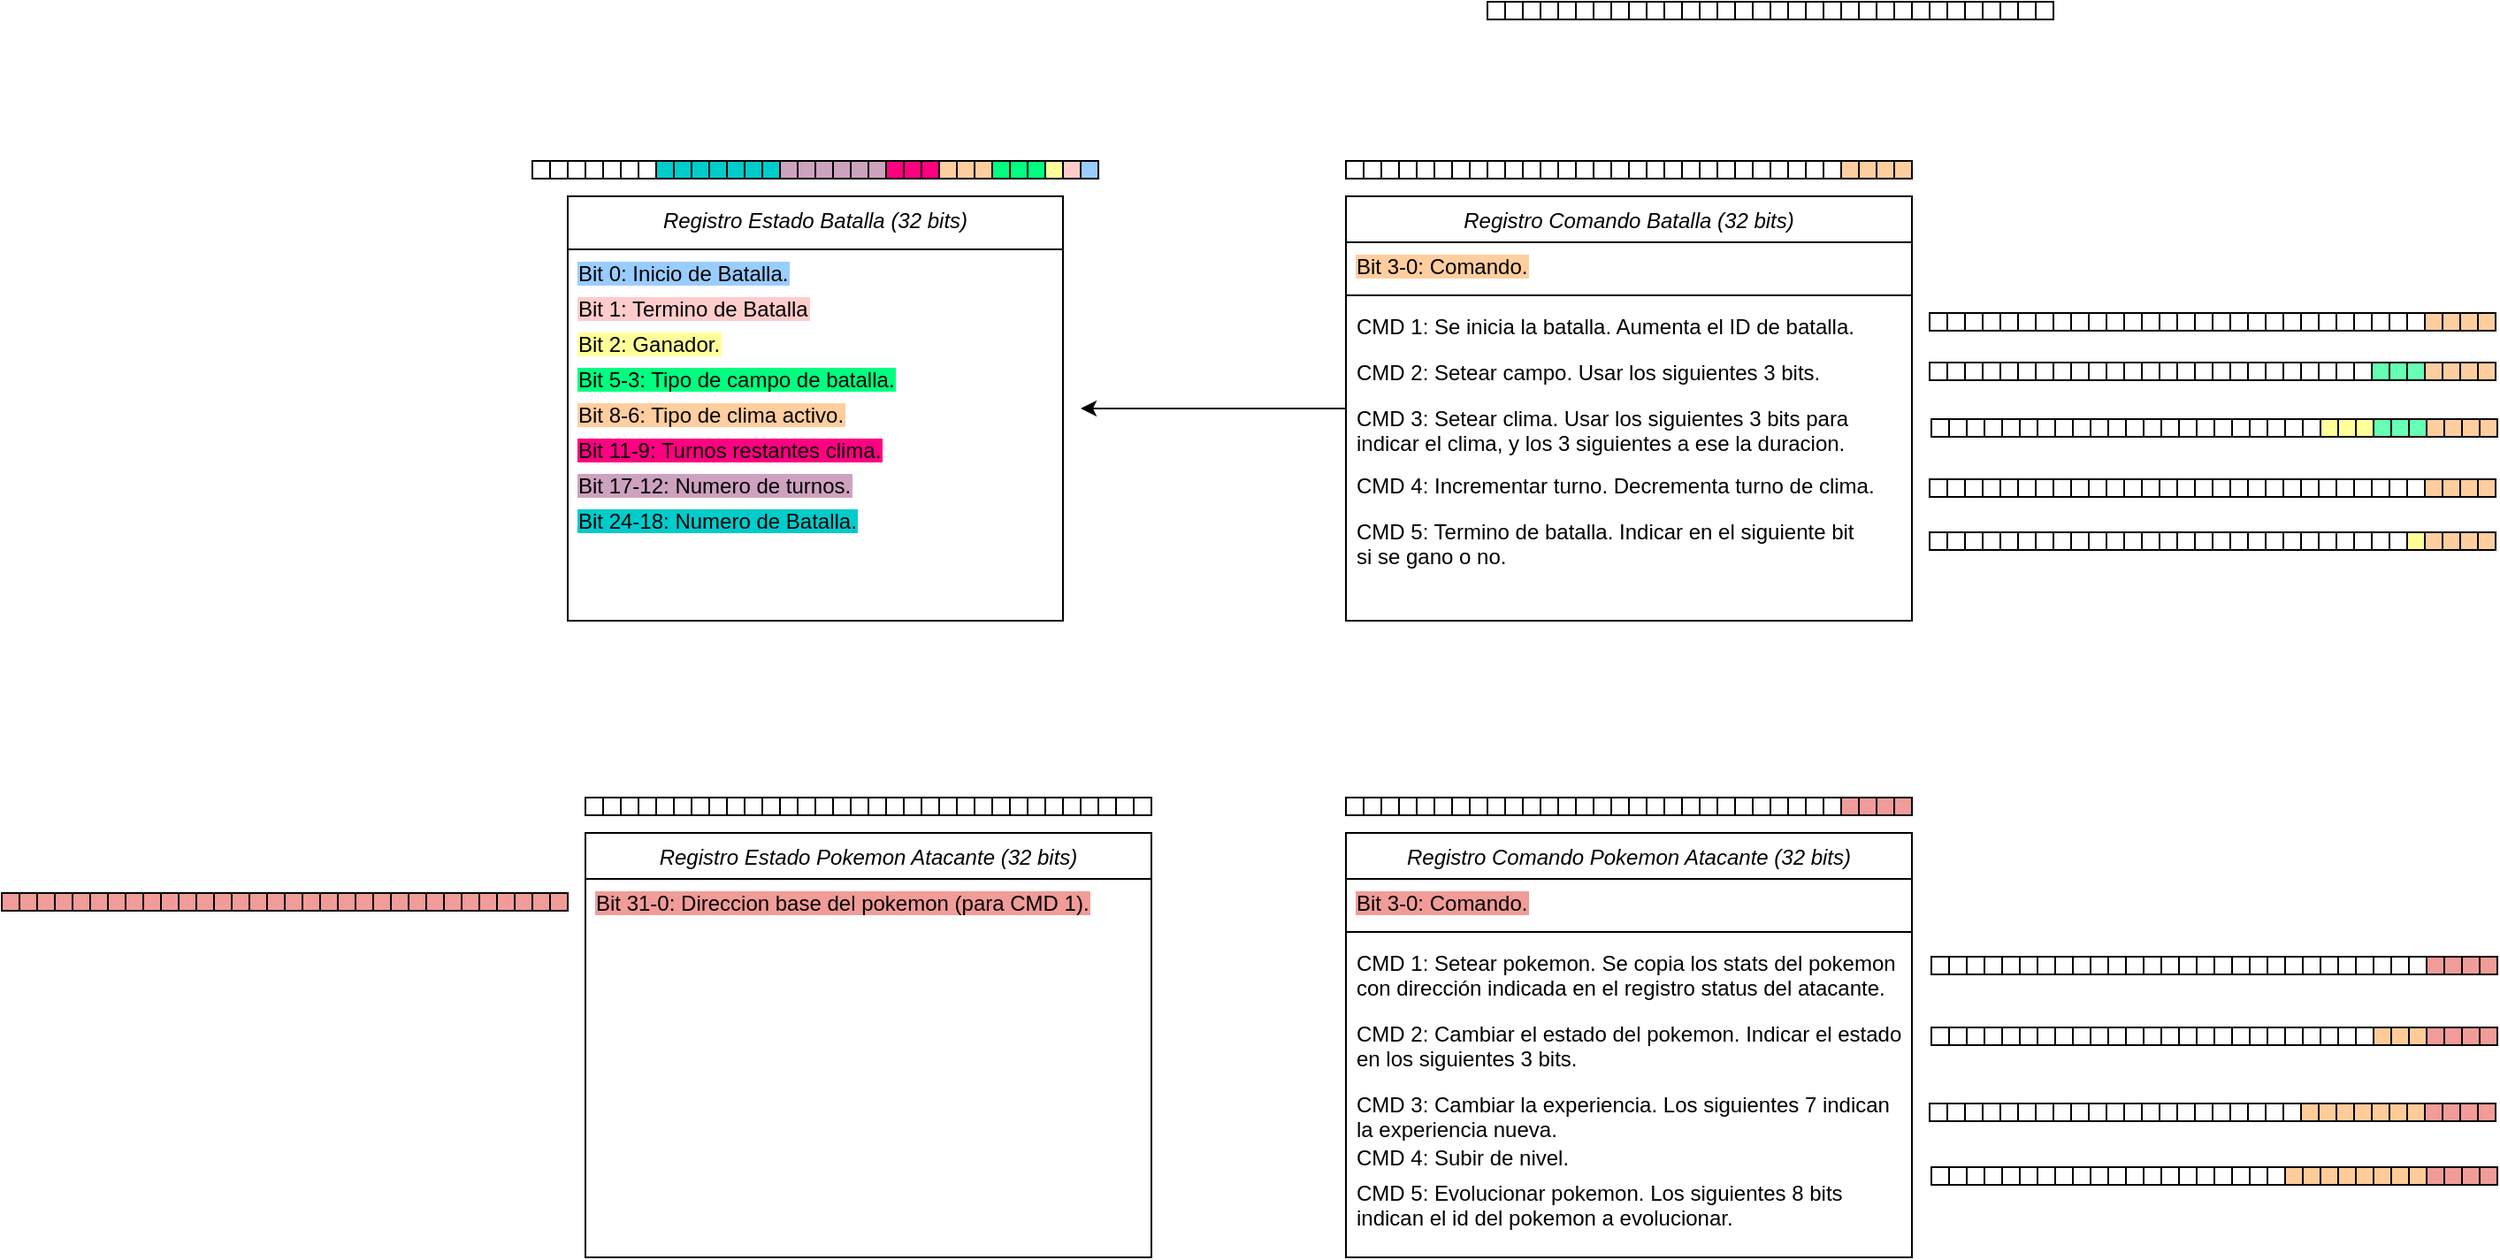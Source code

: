 <mxfile version="24.5.4" type="device">
  <diagram id="C5RBs43oDa-KdzZeNtuy" name="Page-1">
    <mxGraphModel dx="1560" dy="1552" grid="1" gridSize="10" guides="1" tooltips="1" connect="1" arrows="1" fold="1" page="1" pageScale="1" pageWidth="827" pageHeight="1169" math="0" shadow="0">
      <root>
        <mxCell id="WIyWlLk6GJQsqaUBKTNV-0" />
        <mxCell id="WIyWlLk6GJQsqaUBKTNV-1" parent="WIyWlLk6GJQsqaUBKTNV-0" />
        <mxCell id="zkfFHV4jXpPFQw0GAbJ--0" value="Registro Estado Batalla (32 bits)" style="swimlane;fontStyle=2;align=center;verticalAlign=top;childLayout=stackLayout;horizontal=1;startSize=30;horizontalStack=0;resizeParent=1;resizeLast=0;collapsible=1;marginBottom=0;rounded=0;shadow=0;strokeWidth=1;" parent="WIyWlLk6GJQsqaUBKTNV-1" vertex="1">
          <mxGeometry x="30" y="40" width="280" height="240" as="geometry">
            <mxRectangle x="230" y="140" width="160" height="26" as="alternateBounds" />
          </mxGeometry>
        </mxCell>
        <mxCell id="zkfFHV4jXpPFQw0GAbJ--1" value="Bit 0: Inicio de Batalla." style="text;align=left;verticalAlign=top;spacingLeft=4;spacingRight=4;overflow=hidden;rotatable=0;points=[[0,0.5],[1,0.5]];portConstraint=eastwest;labelBorderColor=none;labelBackgroundColor=#99ccff;" parent="zkfFHV4jXpPFQw0GAbJ--0" vertex="1">
          <mxGeometry y="30" width="280" height="20" as="geometry" />
        </mxCell>
        <mxCell id="zkfFHV4jXpPFQw0GAbJ--2" value="Bit 1: Termino de Batalla" style="text;align=left;verticalAlign=top;spacingLeft=4;spacingRight=4;overflow=hidden;rotatable=0;points=[[0,0.5],[1,0.5]];portConstraint=eastwest;rounded=0;shadow=0;html=0;labelBackgroundColor=#ffcccc;" parent="zkfFHV4jXpPFQw0GAbJ--0" vertex="1">
          <mxGeometry y="50" width="280" height="20" as="geometry" />
        </mxCell>
        <mxCell id="A0Vk1uOY33R5suH3qCWU-13" value="Bit 2: Ganador." style="text;align=left;verticalAlign=top;spacingLeft=4;spacingRight=4;overflow=hidden;rotatable=0;points=[[0,0.5],[1,0.5]];portConstraint=eastwest;rounded=0;shadow=0;html=0;labelBackgroundColor=#ffff99;" parent="zkfFHV4jXpPFQw0GAbJ--0" vertex="1">
          <mxGeometry y="70" width="280" height="20" as="geometry" />
        </mxCell>
        <mxCell id="zkfFHV4jXpPFQw0GAbJ--3" value="Bit 5-3: Tipo de campo de batalla." style="text;align=left;verticalAlign=top;spacingLeft=4;spacingRight=4;overflow=hidden;rotatable=0;points=[[0,0.5],[1,0.5]];portConstraint=eastwest;rounded=0;shadow=0;html=0;labelBackgroundColor=#00ff80;" parent="zkfFHV4jXpPFQw0GAbJ--0" vertex="1">
          <mxGeometry y="90" width="280" height="20" as="geometry" />
        </mxCell>
        <mxCell id="A0Vk1uOY33R5suH3qCWU-0" value="Bit 8-6: Tipo de clima activo." style="text;align=left;verticalAlign=top;spacingLeft=4;spacingRight=4;overflow=hidden;rotatable=0;points=[[0,0.5],[1,0.5]];portConstraint=eastwest;rounded=0;shadow=0;html=0;labelBackgroundColor=#ffce9f;" parent="zkfFHV4jXpPFQw0GAbJ--0" vertex="1">
          <mxGeometry y="110" width="280" height="20" as="geometry" />
        </mxCell>
        <mxCell id="A0Vk1uOY33R5suH3qCWU-2" value="Bit 11-9: Turnos restantes clima." style="text;align=left;verticalAlign=top;spacingLeft=4;spacingRight=4;overflow=hidden;rotatable=0;points=[[0,0.5],[1,0.5]];portConstraint=eastwest;rounded=0;shadow=0;html=0;labelBackgroundColor=#ff0080;" parent="zkfFHV4jXpPFQw0GAbJ--0" vertex="1">
          <mxGeometry y="130" width="280" height="20" as="geometry" />
        </mxCell>
        <mxCell id="A0Vk1uOY33R5suH3qCWU-9" value="Bit 17-12: Numero de turnos." style="text;align=left;verticalAlign=top;spacingLeft=4;spacingRight=4;overflow=hidden;rotatable=0;points=[[0,0.5],[1,0.5]];portConstraint=eastwest;rounded=0;shadow=0;html=0;labelBackgroundColor=#cda2be;" parent="zkfFHV4jXpPFQw0GAbJ--0" vertex="1">
          <mxGeometry y="150" width="280" height="20" as="geometry" />
        </mxCell>
        <mxCell id="A0Vk1uOY33R5suH3qCWU-10" value="Bit 24-18: Numero de Batalla." style="text;align=left;verticalAlign=top;spacingLeft=4;spacingRight=4;overflow=hidden;rotatable=0;points=[[0,0.5],[1,0.5]];portConstraint=eastwest;rounded=0;shadow=0;html=0;labelBackgroundColor=#00cccc;" parent="zkfFHV4jXpPFQw0GAbJ--0" vertex="1">
          <mxGeometry y="170" width="280" height="24" as="geometry" />
        </mxCell>
        <mxCell id="jOmrKNcZ774Khs-bOahz-1" style="edgeStyle=orthogonalEdgeStyle;rounded=0;orthogonalLoop=1;jettySize=auto;html=1;" parent="WIyWlLk6GJQsqaUBKTNV-1" source="A0Vk1uOY33R5suH3qCWU-14" edge="1">
          <mxGeometry relative="1" as="geometry">
            <mxPoint x="320" y="160" as="targetPoint" />
          </mxGeometry>
        </mxCell>
        <mxCell id="A0Vk1uOY33R5suH3qCWU-14" value="Registro Comando Batalla (32 bits)" style="swimlane;fontStyle=2;align=center;verticalAlign=top;childLayout=stackLayout;horizontal=1;startSize=26;horizontalStack=0;resizeParent=1;resizeLast=0;collapsible=1;marginBottom=0;rounded=0;shadow=0;strokeWidth=1;" parent="WIyWlLk6GJQsqaUBKTNV-1" vertex="1">
          <mxGeometry x="470" y="40" width="320" height="240" as="geometry">
            <mxRectangle x="230" y="140" width="160" height="26" as="alternateBounds" />
          </mxGeometry>
        </mxCell>
        <mxCell id="A0Vk1uOY33R5suH3qCWU-15" value="Bit 3-0: Comando." style="text;align=left;verticalAlign=top;spacingLeft=4;spacingRight=4;overflow=hidden;rotatable=0;points=[[0,0.5],[1,0.5]];portConstraint=eastwest;labelBackgroundColor=#ffce9f;" parent="A0Vk1uOY33R5suH3qCWU-14" vertex="1">
          <mxGeometry y="26" width="320" height="26" as="geometry" />
        </mxCell>
        <mxCell id="A0Vk1uOY33R5suH3qCWU-23" value="" style="line;html=1;strokeWidth=1;align=left;verticalAlign=middle;spacingTop=-1;spacingLeft=3;spacingRight=3;rotatable=0;labelPosition=right;points=[];portConstraint=eastwest;" parent="A0Vk1uOY33R5suH3qCWU-14" vertex="1">
          <mxGeometry y="52" width="320" height="8" as="geometry" />
        </mxCell>
        <mxCell id="A0Vk1uOY33R5suH3qCWU-26" value="CMD 1: Se inicia la batalla. Aumenta el ID de batalla." style="text;align=left;verticalAlign=top;spacingLeft=4;spacingRight=4;overflow=hidden;rotatable=0;points=[[0,0.5],[1,0.5]];portConstraint=eastwest;" parent="A0Vk1uOY33R5suH3qCWU-14" vertex="1">
          <mxGeometry y="60" width="320" height="26" as="geometry" />
        </mxCell>
        <mxCell id="A0Vk1uOY33R5suH3qCWU-25" value="CMD 2: Setear campo. Usar los siguientes 3 bits." style="text;align=left;verticalAlign=top;spacingLeft=4;spacingRight=4;overflow=hidden;rotatable=0;points=[[0,0.5],[1,0.5]];portConstraint=eastwest;" parent="A0Vk1uOY33R5suH3qCWU-14" vertex="1">
          <mxGeometry y="86" width="320" height="26" as="geometry" />
        </mxCell>
        <mxCell id="A0Vk1uOY33R5suH3qCWU-27" value="CMD 3: Setear clima. Usar los siguientes 3 bits para &#xa;indicar el clima, y los 3 siguientes a ese la duracion." style="text;align=left;verticalAlign=top;spacingLeft=4;spacingRight=4;overflow=hidden;rotatable=0;points=[[0,0.5],[1,0.5]];portConstraint=eastwest;" parent="A0Vk1uOY33R5suH3qCWU-14" vertex="1">
          <mxGeometry y="112" width="320" height="38" as="geometry" />
        </mxCell>
        <mxCell id="A0Vk1uOY33R5suH3qCWU-28" value="CMD 4: Incrementar turno. Decrementa turno de clima." style="text;align=left;verticalAlign=top;spacingLeft=4;spacingRight=4;overflow=hidden;rotatable=0;points=[[0,0.5],[1,0.5]];portConstraint=eastwest;" parent="A0Vk1uOY33R5suH3qCWU-14" vertex="1">
          <mxGeometry y="150" width="320" height="26" as="geometry" />
        </mxCell>
        <mxCell id="A0Vk1uOY33R5suH3qCWU-29" value="CMD 5: Termino de batalla. Indicar en el siguiente bit &#xa;si se gano o no." style="text;align=left;verticalAlign=top;spacingLeft=4;spacingRight=4;overflow=hidden;rotatable=0;points=[[0,0.5],[1,0.5]];portConstraint=eastwest;" parent="A0Vk1uOY33R5suH3qCWU-14" vertex="1">
          <mxGeometry y="176" width="320" height="34" as="geometry" />
        </mxCell>
        <mxCell id="jOmrKNcZ774Khs-bOahz-117" value="" style="group" parent="WIyWlLk6GJQsqaUBKTNV-1" vertex="1" connectable="0">
          <mxGeometry x="550" y="-70" width="320" height="10" as="geometry" />
        </mxCell>
        <mxCell id="jOmrKNcZ774Khs-bOahz-85" value="" style="whiteSpace=wrap;html=1;aspect=fixed;" parent="jOmrKNcZ774Khs-bOahz-117" vertex="1">
          <mxGeometry width="10" height="10" as="geometry" />
        </mxCell>
        <mxCell id="jOmrKNcZ774Khs-bOahz-86" value="" style="whiteSpace=wrap;html=1;aspect=fixed;" parent="jOmrKNcZ774Khs-bOahz-117" vertex="1">
          <mxGeometry x="10" width="10" height="10" as="geometry" />
        </mxCell>
        <mxCell id="jOmrKNcZ774Khs-bOahz-87" value="" style="whiteSpace=wrap;html=1;aspect=fixed;" parent="jOmrKNcZ774Khs-bOahz-117" vertex="1">
          <mxGeometry x="20" width="10" height="10" as="geometry" />
        </mxCell>
        <mxCell id="jOmrKNcZ774Khs-bOahz-88" value="" style="whiteSpace=wrap;html=1;aspect=fixed;" parent="jOmrKNcZ774Khs-bOahz-117" vertex="1">
          <mxGeometry x="30" width="10" height="10" as="geometry" />
        </mxCell>
        <mxCell id="jOmrKNcZ774Khs-bOahz-89" value="" style="whiteSpace=wrap;html=1;aspect=fixed;" parent="jOmrKNcZ774Khs-bOahz-117" vertex="1">
          <mxGeometry x="40" width="10" height="10" as="geometry" />
        </mxCell>
        <mxCell id="jOmrKNcZ774Khs-bOahz-90" value="" style="whiteSpace=wrap;html=1;aspect=fixed;" parent="jOmrKNcZ774Khs-bOahz-117" vertex="1">
          <mxGeometry x="50" width="10" height="10" as="geometry" />
        </mxCell>
        <mxCell id="jOmrKNcZ774Khs-bOahz-91" value="" style="whiteSpace=wrap;html=1;aspect=fixed;" parent="jOmrKNcZ774Khs-bOahz-117" vertex="1">
          <mxGeometry x="60" width="10" height="10" as="geometry" />
        </mxCell>
        <mxCell id="jOmrKNcZ774Khs-bOahz-92" value="" style="whiteSpace=wrap;html=1;aspect=fixed;" parent="jOmrKNcZ774Khs-bOahz-117" vertex="1">
          <mxGeometry x="70" width="10" height="10" as="geometry" />
        </mxCell>
        <mxCell id="jOmrKNcZ774Khs-bOahz-93" value="" style="whiteSpace=wrap;html=1;aspect=fixed;" parent="jOmrKNcZ774Khs-bOahz-117" vertex="1">
          <mxGeometry x="80" width="10" height="10" as="geometry" />
        </mxCell>
        <mxCell id="jOmrKNcZ774Khs-bOahz-94" value="" style="whiteSpace=wrap;html=1;aspect=fixed;" parent="jOmrKNcZ774Khs-bOahz-117" vertex="1">
          <mxGeometry x="90" width="10" height="10" as="geometry" />
        </mxCell>
        <mxCell id="jOmrKNcZ774Khs-bOahz-95" value="" style="whiteSpace=wrap;html=1;aspect=fixed;" parent="jOmrKNcZ774Khs-bOahz-117" vertex="1">
          <mxGeometry x="100" width="10" height="10" as="geometry" />
        </mxCell>
        <mxCell id="jOmrKNcZ774Khs-bOahz-96" value="" style="whiteSpace=wrap;html=1;aspect=fixed;" parent="jOmrKNcZ774Khs-bOahz-117" vertex="1">
          <mxGeometry x="110" width="10" height="10" as="geometry" />
        </mxCell>
        <mxCell id="jOmrKNcZ774Khs-bOahz-97" value="" style="whiteSpace=wrap;html=1;aspect=fixed;" parent="jOmrKNcZ774Khs-bOahz-117" vertex="1">
          <mxGeometry x="120" width="10" height="10" as="geometry" />
        </mxCell>
        <mxCell id="jOmrKNcZ774Khs-bOahz-98" value="" style="whiteSpace=wrap;html=1;aspect=fixed;" parent="jOmrKNcZ774Khs-bOahz-117" vertex="1">
          <mxGeometry x="130" width="10" height="10" as="geometry" />
        </mxCell>
        <mxCell id="jOmrKNcZ774Khs-bOahz-99" value="" style="whiteSpace=wrap;html=1;aspect=fixed;" parent="jOmrKNcZ774Khs-bOahz-117" vertex="1">
          <mxGeometry x="140" width="10" height="10" as="geometry" />
        </mxCell>
        <mxCell id="jOmrKNcZ774Khs-bOahz-100" value="" style="whiteSpace=wrap;html=1;aspect=fixed;" parent="jOmrKNcZ774Khs-bOahz-117" vertex="1">
          <mxGeometry x="150" width="10" height="10" as="geometry" />
        </mxCell>
        <mxCell id="jOmrKNcZ774Khs-bOahz-101" value="" style="whiteSpace=wrap;html=1;aspect=fixed;" parent="jOmrKNcZ774Khs-bOahz-117" vertex="1">
          <mxGeometry x="160" width="10" height="10" as="geometry" />
        </mxCell>
        <mxCell id="jOmrKNcZ774Khs-bOahz-102" value="" style="whiteSpace=wrap;html=1;aspect=fixed;" parent="jOmrKNcZ774Khs-bOahz-117" vertex="1">
          <mxGeometry x="170" width="10" height="10" as="geometry" />
        </mxCell>
        <mxCell id="jOmrKNcZ774Khs-bOahz-103" value="" style="whiteSpace=wrap;html=1;aspect=fixed;" parent="jOmrKNcZ774Khs-bOahz-117" vertex="1">
          <mxGeometry x="180" width="10" height="10" as="geometry" />
        </mxCell>
        <mxCell id="jOmrKNcZ774Khs-bOahz-104" value="" style="whiteSpace=wrap;html=1;aspect=fixed;" parent="jOmrKNcZ774Khs-bOahz-117" vertex="1">
          <mxGeometry x="190" width="10" height="10" as="geometry" />
        </mxCell>
        <mxCell id="jOmrKNcZ774Khs-bOahz-105" value="" style="whiteSpace=wrap;html=1;aspect=fixed;" parent="jOmrKNcZ774Khs-bOahz-117" vertex="1">
          <mxGeometry x="200" width="10" height="10" as="geometry" />
        </mxCell>
        <mxCell id="jOmrKNcZ774Khs-bOahz-106" value="" style="whiteSpace=wrap;html=1;aspect=fixed;" parent="jOmrKNcZ774Khs-bOahz-117" vertex="1">
          <mxGeometry x="210" width="10" height="10" as="geometry" />
        </mxCell>
        <mxCell id="jOmrKNcZ774Khs-bOahz-107" value="" style="whiteSpace=wrap;html=1;aspect=fixed;" parent="jOmrKNcZ774Khs-bOahz-117" vertex="1">
          <mxGeometry x="220" width="10" height="10" as="geometry" />
        </mxCell>
        <mxCell id="jOmrKNcZ774Khs-bOahz-108" value="" style="whiteSpace=wrap;html=1;aspect=fixed;" parent="jOmrKNcZ774Khs-bOahz-117" vertex="1">
          <mxGeometry x="230" width="10" height="10" as="geometry" />
        </mxCell>
        <mxCell id="jOmrKNcZ774Khs-bOahz-109" value="" style="whiteSpace=wrap;html=1;aspect=fixed;" parent="jOmrKNcZ774Khs-bOahz-117" vertex="1">
          <mxGeometry x="240" width="10" height="10" as="geometry" />
        </mxCell>
        <mxCell id="jOmrKNcZ774Khs-bOahz-110" value="" style="whiteSpace=wrap;html=1;aspect=fixed;" parent="jOmrKNcZ774Khs-bOahz-117" vertex="1">
          <mxGeometry x="250" width="10" height="10" as="geometry" />
        </mxCell>
        <mxCell id="jOmrKNcZ774Khs-bOahz-111" value="" style="whiteSpace=wrap;html=1;aspect=fixed;" parent="jOmrKNcZ774Khs-bOahz-117" vertex="1">
          <mxGeometry x="260" width="10" height="10" as="geometry" />
        </mxCell>
        <mxCell id="jOmrKNcZ774Khs-bOahz-112" value="" style="whiteSpace=wrap;html=1;aspect=fixed;" parent="jOmrKNcZ774Khs-bOahz-117" vertex="1">
          <mxGeometry x="270" width="10" height="10" as="geometry" />
        </mxCell>
        <mxCell id="jOmrKNcZ774Khs-bOahz-113" value="" style="whiteSpace=wrap;html=1;aspect=fixed;" parent="jOmrKNcZ774Khs-bOahz-117" vertex="1">
          <mxGeometry x="280" width="10" height="10" as="geometry" />
        </mxCell>
        <mxCell id="jOmrKNcZ774Khs-bOahz-114" value="" style="whiteSpace=wrap;html=1;aspect=fixed;" parent="jOmrKNcZ774Khs-bOahz-117" vertex="1">
          <mxGeometry x="290" width="10" height="10" as="geometry" />
        </mxCell>
        <mxCell id="jOmrKNcZ774Khs-bOahz-115" value="" style="whiteSpace=wrap;html=1;aspect=fixed;" parent="jOmrKNcZ774Khs-bOahz-117" vertex="1">
          <mxGeometry x="300" width="10" height="10" as="geometry" />
        </mxCell>
        <mxCell id="jOmrKNcZ774Khs-bOahz-116" value="" style="whiteSpace=wrap;html=1;aspect=fixed;" parent="jOmrKNcZ774Khs-bOahz-117" vertex="1">
          <mxGeometry x="310" width="10" height="10" as="geometry" />
        </mxCell>
        <mxCell id="jOmrKNcZ774Khs-bOahz-118" value="" style="group" parent="WIyWlLk6GJQsqaUBKTNV-1" vertex="1" connectable="0">
          <mxGeometry x="10" y="20" width="320" height="10" as="geometry" />
        </mxCell>
        <mxCell id="jOmrKNcZ774Khs-bOahz-10" value="" style="whiteSpace=wrap;html=1;aspect=fixed;" parent="jOmrKNcZ774Khs-bOahz-118" vertex="1">
          <mxGeometry width="10" height="10" as="geometry" />
        </mxCell>
        <mxCell id="jOmrKNcZ774Khs-bOahz-11" value="" style="whiteSpace=wrap;html=1;aspect=fixed;" parent="jOmrKNcZ774Khs-bOahz-118" vertex="1">
          <mxGeometry x="10" width="10" height="10" as="geometry" />
        </mxCell>
        <mxCell id="jOmrKNcZ774Khs-bOahz-14" value="" style="whiteSpace=wrap;html=1;aspect=fixed;" parent="jOmrKNcZ774Khs-bOahz-118" vertex="1">
          <mxGeometry x="20" width="10" height="10" as="geometry" />
        </mxCell>
        <mxCell id="jOmrKNcZ774Khs-bOahz-15" value="" style="whiteSpace=wrap;html=1;aspect=fixed;" parent="jOmrKNcZ774Khs-bOahz-118" vertex="1">
          <mxGeometry x="30" width="10" height="10" as="geometry" />
        </mxCell>
        <mxCell id="jOmrKNcZ774Khs-bOahz-16" value="" style="whiteSpace=wrap;html=1;aspect=fixed;" parent="jOmrKNcZ774Khs-bOahz-118" vertex="1">
          <mxGeometry x="40" width="10" height="10" as="geometry" />
        </mxCell>
        <mxCell id="jOmrKNcZ774Khs-bOahz-17" value="" style="whiteSpace=wrap;html=1;aspect=fixed;" parent="jOmrKNcZ774Khs-bOahz-118" vertex="1">
          <mxGeometry x="50" width="10" height="10" as="geometry" />
        </mxCell>
        <mxCell id="jOmrKNcZ774Khs-bOahz-18" value="" style="whiteSpace=wrap;html=1;aspect=fixed;" parent="jOmrKNcZ774Khs-bOahz-118" vertex="1">
          <mxGeometry x="60" width="10" height="10" as="geometry" />
        </mxCell>
        <mxCell id="jOmrKNcZ774Khs-bOahz-19" value="" style="whiteSpace=wrap;html=1;aspect=fixed;fillColor=#00CCCC;" parent="jOmrKNcZ774Khs-bOahz-118" vertex="1">
          <mxGeometry x="70" width="10" height="10" as="geometry" />
        </mxCell>
        <mxCell id="jOmrKNcZ774Khs-bOahz-20" value="" style="whiteSpace=wrap;html=1;aspect=fixed;fillColor=#00CCCC;" parent="jOmrKNcZ774Khs-bOahz-118" vertex="1">
          <mxGeometry x="80" width="10" height="10" as="geometry" />
        </mxCell>
        <mxCell id="jOmrKNcZ774Khs-bOahz-21" value="" style="whiteSpace=wrap;html=1;aspect=fixed;fillColor=#00CCCC;" parent="jOmrKNcZ774Khs-bOahz-118" vertex="1">
          <mxGeometry x="90" width="10" height="10" as="geometry" />
        </mxCell>
        <mxCell id="jOmrKNcZ774Khs-bOahz-22" value="" style="whiteSpace=wrap;html=1;aspect=fixed;fillColor=#00CCCC;" parent="jOmrKNcZ774Khs-bOahz-118" vertex="1">
          <mxGeometry x="100" width="10" height="10" as="geometry" />
        </mxCell>
        <mxCell id="jOmrKNcZ774Khs-bOahz-23" value="" style="whiteSpace=wrap;html=1;aspect=fixed;fillColor=#00CCCC;" parent="jOmrKNcZ774Khs-bOahz-118" vertex="1">
          <mxGeometry x="110" width="10" height="10" as="geometry" />
        </mxCell>
        <mxCell id="jOmrKNcZ774Khs-bOahz-24" value="" style="whiteSpace=wrap;html=1;aspect=fixed;fillColor=#00CCCC;" parent="jOmrKNcZ774Khs-bOahz-118" vertex="1">
          <mxGeometry x="120" width="10" height="10" as="geometry" />
        </mxCell>
        <mxCell id="jOmrKNcZ774Khs-bOahz-25" value="" style="whiteSpace=wrap;html=1;aspect=fixed;fillColor=#00CCCC;" parent="jOmrKNcZ774Khs-bOahz-118" vertex="1">
          <mxGeometry x="130" width="10" height="10" as="geometry" />
        </mxCell>
        <mxCell id="jOmrKNcZ774Khs-bOahz-26" value="" style="whiteSpace=wrap;html=1;aspect=fixed;fillColor=#CDA2BE;" parent="jOmrKNcZ774Khs-bOahz-118" vertex="1">
          <mxGeometry x="140" width="10" height="10" as="geometry" />
        </mxCell>
        <mxCell id="jOmrKNcZ774Khs-bOahz-27" value="" style="whiteSpace=wrap;html=1;aspect=fixed;fillColor=#CDA2BE;" parent="jOmrKNcZ774Khs-bOahz-118" vertex="1">
          <mxGeometry x="150" width="10" height="10" as="geometry" />
        </mxCell>
        <mxCell id="jOmrKNcZ774Khs-bOahz-28" value="" style="whiteSpace=wrap;html=1;aspect=fixed;fillColor=#CDA2BE;" parent="jOmrKNcZ774Khs-bOahz-118" vertex="1">
          <mxGeometry x="160" width="10" height="10" as="geometry" />
        </mxCell>
        <mxCell id="jOmrKNcZ774Khs-bOahz-29" value="" style="whiteSpace=wrap;html=1;aspect=fixed;fillColor=#CDA2BE;" parent="jOmrKNcZ774Khs-bOahz-118" vertex="1">
          <mxGeometry x="170" width="10" height="10" as="geometry" />
        </mxCell>
        <mxCell id="jOmrKNcZ774Khs-bOahz-30" value="" style="whiteSpace=wrap;html=1;aspect=fixed;fillColor=#CDA2BE;" parent="jOmrKNcZ774Khs-bOahz-118" vertex="1">
          <mxGeometry x="180" width="10" height="10" as="geometry" />
        </mxCell>
        <mxCell id="jOmrKNcZ774Khs-bOahz-31" value="" style="whiteSpace=wrap;html=1;aspect=fixed;fillColor=#CDA2BE;" parent="jOmrKNcZ774Khs-bOahz-118" vertex="1">
          <mxGeometry x="190" width="10" height="10" as="geometry" />
        </mxCell>
        <mxCell id="jOmrKNcZ774Khs-bOahz-32" value="" style="whiteSpace=wrap;html=1;aspect=fixed;fillColor=#FF0080;" parent="jOmrKNcZ774Khs-bOahz-118" vertex="1">
          <mxGeometry x="200" width="10" height="10" as="geometry" />
        </mxCell>
        <mxCell id="jOmrKNcZ774Khs-bOahz-33" value="" style="whiteSpace=wrap;html=1;aspect=fixed;fillColor=#FF0080;" parent="jOmrKNcZ774Khs-bOahz-118" vertex="1">
          <mxGeometry x="210" width="10" height="10" as="geometry" />
        </mxCell>
        <mxCell id="jOmrKNcZ774Khs-bOahz-34" value="" style="whiteSpace=wrap;html=1;aspect=fixed;fillColor=#FF0080;" parent="jOmrKNcZ774Khs-bOahz-118" vertex="1">
          <mxGeometry x="220" width="10" height="10" as="geometry" />
        </mxCell>
        <mxCell id="jOmrKNcZ774Khs-bOahz-35" value="" style="whiteSpace=wrap;html=1;aspect=fixed;fillColor=#FFCE9F;" parent="jOmrKNcZ774Khs-bOahz-118" vertex="1">
          <mxGeometry x="230" width="10" height="10" as="geometry" />
        </mxCell>
        <mxCell id="jOmrKNcZ774Khs-bOahz-36" value="" style="whiteSpace=wrap;html=1;aspect=fixed;fillColor=#FFCE9F;" parent="jOmrKNcZ774Khs-bOahz-118" vertex="1">
          <mxGeometry x="240" width="10" height="10" as="geometry" />
        </mxCell>
        <mxCell id="jOmrKNcZ774Khs-bOahz-37" value="" style="whiteSpace=wrap;html=1;aspect=fixed;fillColor=#FFCE9F;" parent="jOmrKNcZ774Khs-bOahz-118" vertex="1">
          <mxGeometry x="250" width="10" height="10" as="geometry" />
        </mxCell>
        <mxCell id="jOmrKNcZ774Khs-bOahz-38" value="" style="whiteSpace=wrap;html=1;aspect=fixed;fillColor=#00FF80;" parent="jOmrKNcZ774Khs-bOahz-118" vertex="1">
          <mxGeometry x="260" width="10" height="10" as="geometry" />
        </mxCell>
        <mxCell id="jOmrKNcZ774Khs-bOahz-39" value="" style="whiteSpace=wrap;html=1;aspect=fixed;fillColor=#00FF80;" parent="jOmrKNcZ774Khs-bOahz-118" vertex="1">
          <mxGeometry x="270" width="10" height="10" as="geometry" />
        </mxCell>
        <mxCell id="jOmrKNcZ774Khs-bOahz-40" value="" style="whiteSpace=wrap;html=1;aspect=fixed;fillColor=#00FF80;" parent="jOmrKNcZ774Khs-bOahz-118" vertex="1">
          <mxGeometry x="280" width="10" height="10" as="geometry" />
        </mxCell>
        <mxCell id="jOmrKNcZ774Khs-bOahz-41" value="" style="whiteSpace=wrap;html=1;aspect=fixed;fillColor=#FFFF99;" parent="jOmrKNcZ774Khs-bOahz-118" vertex="1">
          <mxGeometry x="290" width="10" height="10" as="geometry" />
        </mxCell>
        <mxCell id="jOmrKNcZ774Khs-bOahz-42" value="" style="whiteSpace=wrap;html=1;aspect=fixed;fillColor=#FFCCCC;" parent="jOmrKNcZ774Khs-bOahz-118" vertex="1">
          <mxGeometry x="300" width="10" height="10" as="geometry" />
        </mxCell>
        <mxCell id="jOmrKNcZ774Khs-bOahz-77" value="" style="whiteSpace=wrap;html=1;aspect=fixed;fillColor=#99CCFF;" parent="jOmrKNcZ774Khs-bOahz-118" vertex="1">
          <mxGeometry x="310" width="10" height="10" as="geometry" />
        </mxCell>
        <mxCell id="jOmrKNcZ774Khs-bOahz-119" value="" style="group" parent="WIyWlLk6GJQsqaUBKTNV-1" vertex="1" connectable="0">
          <mxGeometry x="470" y="20" width="320" height="10" as="geometry" />
        </mxCell>
        <mxCell id="jOmrKNcZ774Khs-bOahz-120" value="" style="whiteSpace=wrap;html=1;aspect=fixed;" parent="jOmrKNcZ774Khs-bOahz-119" vertex="1">
          <mxGeometry width="10" height="10" as="geometry" />
        </mxCell>
        <mxCell id="jOmrKNcZ774Khs-bOahz-121" value="" style="whiteSpace=wrap;html=1;aspect=fixed;" parent="jOmrKNcZ774Khs-bOahz-119" vertex="1">
          <mxGeometry x="10" width="10" height="10" as="geometry" />
        </mxCell>
        <mxCell id="jOmrKNcZ774Khs-bOahz-122" value="" style="whiteSpace=wrap;html=1;aspect=fixed;" parent="jOmrKNcZ774Khs-bOahz-119" vertex="1">
          <mxGeometry x="20" width="10" height="10" as="geometry" />
        </mxCell>
        <mxCell id="jOmrKNcZ774Khs-bOahz-123" value="" style="whiteSpace=wrap;html=1;aspect=fixed;" parent="jOmrKNcZ774Khs-bOahz-119" vertex="1">
          <mxGeometry x="30" width="10" height="10" as="geometry" />
        </mxCell>
        <mxCell id="jOmrKNcZ774Khs-bOahz-124" value="" style="whiteSpace=wrap;html=1;aspect=fixed;" parent="jOmrKNcZ774Khs-bOahz-119" vertex="1">
          <mxGeometry x="40" width="10" height="10" as="geometry" />
        </mxCell>
        <mxCell id="jOmrKNcZ774Khs-bOahz-125" value="" style="whiteSpace=wrap;html=1;aspect=fixed;" parent="jOmrKNcZ774Khs-bOahz-119" vertex="1">
          <mxGeometry x="50" width="10" height="10" as="geometry" />
        </mxCell>
        <mxCell id="jOmrKNcZ774Khs-bOahz-126" value="" style="whiteSpace=wrap;html=1;aspect=fixed;" parent="jOmrKNcZ774Khs-bOahz-119" vertex="1">
          <mxGeometry x="60" width="10" height="10" as="geometry" />
        </mxCell>
        <mxCell id="jOmrKNcZ774Khs-bOahz-127" value="" style="whiteSpace=wrap;html=1;aspect=fixed;" parent="jOmrKNcZ774Khs-bOahz-119" vertex="1">
          <mxGeometry x="70" width="10" height="10" as="geometry" />
        </mxCell>
        <mxCell id="jOmrKNcZ774Khs-bOahz-128" value="" style="whiteSpace=wrap;html=1;aspect=fixed;" parent="jOmrKNcZ774Khs-bOahz-119" vertex="1">
          <mxGeometry x="80" width="10" height="10" as="geometry" />
        </mxCell>
        <mxCell id="jOmrKNcZ774Khs-bOahz-129" value="" style="whiteSpace=wrap;html=1;aspect=fixed;" parent="jOmrKNcZ774Khs-bOahz-119" vertex="1">
          <mxGeometry x="90" width="10" height="10" as="geometry" />
        </mxCell>
        <mxCell id="jOmrKNcZ774Khs-bOahz-130" value="" style="whiteSpace=wrap;html=1;aspect=fixed;" parent="jOmrKNcZ774Khs-bOahz-119" vertex="1">
          <mxGeometry x="100" width="10" height="10" as="geometry" />
        </mxCell>
        <mxCell id="jOmrKNcZ774Khs-bOahz-131" value="" style="whiteSpace=wrap;html=1;aspect=fixed;" parent="jOmrKNcZ774Khs-bOahz-119" vertex="1">
          <mxGeometry x="110" width="10" height="10" as="geometry" />
        </mxCell>
        <mxCell id="jOmrKNcZ774Khs-bOahz-132" value="" style="whiteSpace=wrap;html=1;aspect=fixed;" parent="jOmrKNcZ774Khs-bOahz-119" vertex="1">
          <mxGeometry x="120" width="10" height="10" as="geometry" />
        </mxCell>
        <mxCell id="jOmrKNcZ774Khs-bOahz-133" value="" style="whiteSpace=wrap;html=1;aspect=fixed;" parent="jOmrKNcZ774Khs-bOahz-119" vertex="1">
          <mxGeometry x="130" width="10" height="10" as="geometry" />
        </mxCell>
        <mxCell id="jOmrKNcZ774Khs-bOahz-134" value="" style="whiteSpace=wrap;html=1;aspect=fixed;" parent="jOmrKNcZ774Khs-bOahz-119" vertex="1">
          <mxGeometry x="140" width="10" height="10" as="geometry" />
        </mxCell>
        <mxCell id="jOmrKNcZ774Khs-bOahz-135" value="" style="whiteSpace=wrap;html=1;aspect=fixed;" parent="jOmrKNcZ774Khs-bOahz-119" vertex="1">
          <mxGeometry x="150" width="10" height="10" as="geometry" />
        </mxCell>
        <mxCell id="jOmrKNcZ774Khs-bOahz-136" value="" style="whiteSpace=wrap;html=1;aspect=fixed;" parent="jOmrKNcZ774Khs-bOahz-119" vertex="1">
          <mxGeometry x="160" width="10" height="10" as="geometry" />
        </mxCell>
        <mxCell id="jOmrKNcZ774Khs-bOahz-137" value="" style="whiteSpace=wrap;html=1;aspect=fixed;" parent="jOmrKNcZ774Khs-bOahz-119" vertex="1">
          <mxGeometry x="170" width="10" height="10" as="geometry" />
        </mxCell>
        <mxCell id="jOmrKNcZ774Khs-bOahz-138" value="" style="whiteSpace=wrap;html=1;aspect=fixed;" parent="jOmrKNcZ774Khs-bOahz-119" vertex="1">
          <mxGeometry x="180" width="10" height="10" as="geometry" />
        </mxCell>
        <mxCell id="jOmrKNcZ774Khs-bOahz-139" value="" style="whiteSpace=wrap;html=1;aspect=fixed;" parent="jOmrKNcZ774Khs-bOahz-119" vertex="1">
          <mxGeometry x="190" width="10" height="10" as="geometry" />
        </mxCell>
        <mxCell id="jOmrKNcZ774Khs-bOahz-140" value="" style="whiteSpace=wrap;html=1;aspect=fixed;" parent="jOmrKNcZ774Khs-bOahz-119" vertex="1">
          <mxGeometry x="200" width="10" height="10" as="geometry" />
        </mxCell>
        <mxCell id="jOmrKNcZ774Khs-bOahz-141" value="" style="whiteSpace=wrap;html=1;aspect=fixed;" parent="jOmrKNcZ774Khs-bOahz-119" vertex="1">
          <mxGeometry x="210" width="10" height="10" as="geometry" />
        </mxCell>
        <mxCell id="jOmrKNcZ774Khs-bOahz-142" value="" style="whiteSpace=wrap;html=1;aspect=fixed;" parent="jOmrKNcZ774Khs-bOahz-119" vertex="1">
          <mxGeometry x="220" width="10" height="10" as="geometry" />
        </mxCell>
        <mxCell id="jOmrKNcZ774Khs-bOahz-143" value="" style="whiteSpace=wrap;html=1;aspect=fixed;" parent="jOmrKNcZ774Khs-bOahz-119" vertex="1">
          <mxGeometry x="230" width="10" height="10" as="geometry" />
        </mxCell>
        <mxCell id="jOmrKNcZ774Khs-bOahz-144" value="" style="whiteSpace=wrap;html=1;aspect=fixed;" parent="jOmrKNcZ774Khs-bOahz-119" vertex="1">
          <mxGeometry x="240" width="10" height="10" as="geometry" />
        </mxCell>
        <mxCell id="jOmrKNcZ774Khs-bOahz-145" value="" style="whiteSpace=wrap;html=1;aspect=fixed;" parent="jOmrKNcZ774Khs-bOahz-119" vertex="1">
          <mxGeometry x="250" width="10" height="10" as="geometry" />
        </mxCell>
        <mxCell id="jOmrKNcZ774Khs-bOahz-146" value="" style="whiteSpace=wrap;html=1;aspect=fixed;" parent="jOmrKNcZ774Khs-bOahz-119" vertex="1">
          <mxGeometry x="260" width="10" height="10" as="geometry" />
        </mxCell>
        <mxCell id="jOmrKNcZ774Khs-bOahz-147" value="" style="whiteSpace=wrap;html=1;aspect=fixed;" parent="jOmrKNcZ774Khs-bOahz-119" vertex="1">
          <mxGeometry x="270" width="10" height="10" as="geometry" />
        </mxCell>
        <mxCell id="jOmrKNcZ774Khs-bOahz-148" value="" style="whiteSpace=wrap;html=1;aspect=fixed;fillColor=#FFCE9F;" parent="jOmrKNcZ774Khs-bOahz-119" vertex="1">
          <mxGeometry x="280" width="10" height="10" as="geometry" />
        </mxCell>
        <mxCell id="jOmrKNcZ774Khs-bOahz-149" value="" style="whiteSpace=wrap;html=1;aspect=fixed;fillColor=#FFCE9F;" parent="jOmrKNcZ774Khs-bOahz-119" vertex="1">
          <mxGeometry x="290" width="10" height="10" as="geometry" />
        </mxCell>
        <mxCell id="jOmrKNcZ774Khs-bOahz-150" value="" style="whiteSpace=wrap;html=1;aspect=fixed;fillColor=#FFCE9F;" parent="jOmrKNcZ774Khs-bOahz-119" vertex="1">
          <mxGeometry x="300" width="10" height="10" as="geometry" />
        </mxCell>
        <mxCell id="jOmrKNcZ774Khs-bOahz-151" value="" style="whiteSpace=wrap;html=1;aspect=fixed;fillColor=#FFCE9F;" parent="jOmrKNcZ774Khs-bOahz-119" vertex="1">
          <mxGeometry x="310" width="10" height="10" as="geometry" />
        </mxCell>
        <mxCell id="jOmrKNcZ774Khs-bOahz-154" value="Registro Comando Pokemon Atacante (32 bits)" style="swimlane;fontStyle=2;align=center;verticalAlign=top;childLayout=stackLayout;horizontal=1;startSize=26;horizontalStack=0;resizeParent=1;resizeLast=0;collapsible=1;marginBottom=0;rounded=0;shadow=0;strokeWidth=1;" parent="WIyWlLk6GJQsqaUBKTNV-1" vertex="1">
          <mxGeometry x="470" y="400" width="320" height="240" as="geometry">
            <mxRectangle x="230" y="140" width="160" height="26" as="alternateBounds" />
          </mxGeometry>
        </mxCell>
        <mxCell id="jOmrKNcZ774Khs-bOahz-155" value="Bit 3-0: Comando." style="text;align=left;verticalAlign=top;spacingLeft=4;spacingRight=4;overflow=hidden;rotatable=0;points=[[0,0.5],[1,0.5]];portConstraint=eastwest;labelBackgroundColor=#F19C99;" parent="jOmrKNcZ774Khs-bOahz-154" vertex="1">
          <mxGeometry y="26" width="320" height="26" as="geometry" />
        </mxCell>
        <mxCell id="jOmrKNcZ774Khs-bOahz-156" value="" style="line;html=1;strokeWidth=1;align=left;verticalAlign=middle;spacingTop=-1;spacingLeft=3;spacingRight=3;rotatable=0;labelPosition=right;points=[];portConstraint=eastwest;" parent="jOmrKNcZ774Khs-bOahz-154" vertex="1">
          <mxGeometry y="52" width="320" height="8" as="geometry" />
        </mxCell>
        <mxCell id="jOmrKNcZ774Khs-bOahz-157" value="CMD 1: Setear pokemon. Se copia los stats del pokemon&#xa;con dirección indicada en el registro status del atacante." style="text;align=left;verticalAlign=top;spacingLeft=4;spacingRight=4;overflow=hidden;rotatable=0;points=[[0,0.5],[1,0.5]];portConstraint=eastwest;" parent="jOmrKNcZ774Khs-bOahz-154" vertex="1">
          <mxGeometry y="60" width="320" height="40" as="geometry" />
        </mxCell>
        <mxCell id="jOmrKNcZ774Khs-bOahz-158" value="CMD 2: Cambiar el estado del pokemon. Indicar el estado&#xa;en los siguientes 3 bits." style="text;align=left;verticalAlign=top;spacingLeft=4;spacingRight=4;overflow=hidden;rotatable=0;points=[[0,0.5],[1,0.5]];portConstraint=eastwest;" parent="jOmrKNcZ774Khs-bOahz-154" vertex="1">
          <mxGeometry y="100" width="320" height="40" as="geometry" />
        </mxCell>
        <mxCell id="jOmrKNcZ774Khs-bOahz-569" value="CMD 3: Cambiar la experiencia. Los siguientes 7 indican &#xa;la experiencia nueva." style="text;align=left;verticalAlign=top;spacingLeft=4;spacingRight=4;overflow=hidden;rotatable=0;points=[[0,0.5],[1,0.5]];portConstraint=eastwest;" parent="jOmrKNcZ774Khs-bOahz-154" vertex="1">
          <mxGeometry y="140" width="320" height="30" as="geometry" />
        </mxCell>
        <mxCell id="6VLWFbxtcUZiDCJLcJdM-0" value="CMD 4: Subir de nivel." style="text;align=left;verticalAlign=top;spacingLeft=4;spacingRight=4;overflow=hidden;rotatable=0;points=[[0,0.5],[1,0.5]];portConstraint=eastwest;" vertex="1" parent="jOmrKNcZ774Khs-bOahz-154">
          <mxGeometry y="170" width="320" height="20" as="geometry" />
        </mxCell>
        <mxCell id="6VLWFbxtcUZiDCJLcJdM-1" value="CMD 5: Evolucionar pokemon. Los siguientes 8 bits &#xa;indican el id del pokemon a evolucionar." style="text;align=left;verticalAlign=top;spacingLeft=4;spacingRight=4;overflow=hidden;rotatable=0;points=[[0,0.5],[1,0.5]];portConstraint=eastwest;" vertex="1" parent="jOmrKNcZ774Khs-bOahz-154">
          <mxGeometry y="190" width="320" height="40" as="geometry" />
        </mxCell>
        <mxCell id="jOmrKNcZ774Khs-bOahz-162" value="" style="group" parent="WIyWlLk6GJQsqaUBKTNV-1" vertex="1" connectable="0">
          <mxGeometry x="470" y="380" width="320" height="10" as="geometry" />
        </mxCell>
        <mxCell id="jOmrKNcZ774Khs-bOahz-163" value="" style="whiteSpace=wrap;html=1;aspect=fixed;" parent="jOmrKNcZ774Khs-bOahz-162" vertex="1">
          <mxGeometry width="10" height="10" as="geometry" />
        </mxCell>
        <mxCell id="jOmrKNcZ774Khs-bOahz-164" value="" style="whiteSpace=wrap;html=1;aspect=fixed;" parent="jOmrKNcZ774Khs-bOahz-162" vertex="1">
          <mxGeometry x="10" width="10" height="10" as="geometry" />
        </mxCell>
        <mxCell id="jOmrKNcZ774Khs-bOahz-165" value="" style="whiteSpace=wrap;html=1;aspect=fixed;" parent="jOmrKNcZ774Khs-bOahz-162" vertex="1">
          <mxGeometry x="20" width="10" height="10" as="geometry" />
        </mxCell>
        <mxCell id="jOmrKNcZ774Khs-bOahz-166" value="" style="whiteSpace=wrap;html=1;aspect=fixed;" parent="jOmrKNcZ774Khs-bOahz-162" vertex="1">
          <mxGeometry x="30" width="10" height="10" as="geometry" />
        </mxCell>
        <mxCell id="jOmrKNcZ774Khs-bOahz-167" value="" style="whiteSpace=wrap;html=1;aspect=fixed;" parent="jOmrKNcZ774Khs-bOahz-162" vertex="1">
          <mxGeometry x="40" width="10" height="10" as="geometry" />
        </mxCell>
        <mxCell id="jOmrKNcZ774Khs-bOahz-168" value="" style="whiteSpace=wrap;html=1;aspect=fixed;" parent="jOmrKNcZ774Khs-bOahz-162" vertex="1">
          <mxGeometry x="50" width="10" height="10" as="geometry" />
        </mxCell>
        <mxCell id="jOmrKNcZ774Khs-bOahz-169" value="" style="whiteSpace=wrap;html=1;aspect=fixed;" parent="jOmrKNcZ774Khs-bOahz-162" vertex="1">
          <mxGeometry x="60" width="10" height="10" as="geometry" />
        </mxCell>
        <mxCell id="jOmrKNcZ774Khs-bOahz-170" value="" style="whiteSpace=wrap;html=1;aspect=fixed;" parent="jOmrKNcZ774Khs-bOahz-162" vertex="1">
          <mxGeometry x="70" width="10" height="10" as="geometry" />
        </mxCell>
        <mxCell id="jOmrKNcZ774Khs-bOahz-171" value="" style="whiteSpace=wrap;html=1;aspect=fixed;" parent="jOmrKNcZ774Khs-bOahz-162" vertex="1">
          <mxGeometry x="80" width="10" height="10" as="geometry" />
        </mxCell>
        <mxCell id="jOmrKNcZ774Khs-bOahz-172" value="" style="whiteSpace=wrap;html=1;aspect=fixed;" parent="jOmrKNcZ774Khs-bOahz-162" vertex="1">
          <mxGeometry x="90" width="10" height="10" as="geometry" />
        </mxCell>
        <mxCell id="jOmrKNcZ774Khs-bOahz-173" value="" style="whiteSpace=wrap;html=1;aspect=fixed;" parent="jOmrKNcZ774Khs-bOahz-162" vertex="1">
          <mxGeometry x="100" width="10" height="10" as="geometry" />
        </mxCell>
        <mxCell id="jOmrKNcZ774Khs-bOahz-174" value="" style="whiteSpace=wrap;html=1;aspect=fixed;" parent="jOmrKNcZ774Khs-bOahz-162" vertex="1">
          <mxGeometry x="110" width="10" height="10" as="geometry" />
        </mxCell>
        <mxCell id="jOmrKNcZ774Khs-bOahz-175" value="" style="whiteSpace=wrap;html=1;aspect=fixed;" parent="jOmrKNcZ774Khs-bOahz-162" vertex="1">
          <mxGeometry x="120" width="10" height="10" as="geometry" />
        </mxCell>
        <mxCell id="jOmrKNcZ774Khs-bOahz-176" value="" style="whiteSpace=wrap;html=1;aspect=fixed;" parent="jOmrKNcZ774Khs-bOahz-162" vertex="1">
          <mxGeometry x="130" width="10" height="10" as="geometry" />
        </mxCell>
        <mxCell id="jOmrKNcZ774Khs-bOahz-177" value="" style="whiteSpace=wrap;html=1;aspect=fixed;" parent="jOmrKNcZ774Khs-bOahz-162" vertex="1">
          <mxGeometry x="140" width="10" height="10" as="geometry" />
        </mxCell>
        <mxCell id="jOmrKNcZ774Khs-bOahz-178" value="" style="whiteSpace=wrap;html=1;aspect=fixed;" parent="jOmrKNcZ774Khs-bOahz-162" vertex="1">
          <mxGeometry x="150" width="10" height="10" as="geometry" />
        </mxCell>
        <mxCell id="jOmrKNcZ774Khs-bOahz-179" value="" style="whiteSpace=wrap;html=1;aspect=fixed;" parent="jOmrKNcZ774Khs-bOahz-162" vertex="1">
          <mxGeometry x="160" width="10" height="10" as="geometry" />
        </mxCell>
        <mxCell id="jOmrKNcZ774Khs-bOahz-180" value="" style="whiteSpace=wrap;html=1;aspect=fixed;" parent="jOmrKNcZ774Khs-bOahz-162" vertex="1">
          <mxGeometry x="170" width="10" height="10" as="geometry" />
        </mxCell>
        <mxCell id="jOmrKNcZ774Khs-bOahz-181" value="" style="whiteSpace=wrap;html=1;aspect=fixed;" parent="jOmrKNcZ774Khs-bOahz-162" vertex="1">
          <mxGeometry x="180" width="10" height="10" as="geometry" />
        </mxCell>
        <mxCell id="jOmrKNcZ774Khs-bOahz-182" value="" style="whiteSpace=wrap;html=1;aspect=fixed;" parent="jOmrKNcZ774Khs-bOahz-162" vertex="1">
          <mxGeometry x="190" width="10" height="10" as="geometry" />
        </mxCell>
        <mxCell id="jOmrKNcZ774Khs-bOahz-183" value="" style="whiteSpace=wrap;html=1;aspect=fixed;" parent="jOmrKNcZ774Khs-bOahz-162" vertex="1">
          <mxGeometry x="200" width="10" height="10" as="geometry" />
        </mxCell>
        <mxCell id="jOmrKNcZ774Khs-bOahz-184" value="" style="whiteSpace=wrap;html=1;aspect=fixed;" parent="jOmrKNcZ774Khs-bOahz-162" vertex="1">
          <mxGeometry x="210" width="10" height="10" as="geometry" />
        </mxCell>
        <mxCell id="jOmrKNcZ774Khs-bOahz-185" value="" style="whiteSpace=wrap;html=1;aspect=fixed;" parent="jOmrKNcZ774Khs-bOahz-162" vertex="1">
          <mxGeometry x="220" width="10" height="10" as="geometry" />
        </mxCell>
        <mxCell id="jOmrKNcZ774Khs-bOahz-186" value="" style="whiteSpace=wrap;html=1;aspect=fixed;" parent="jOmrKNcZ774Khs-bOahz-162" vertex="1">
          <mxGeometry x="230" width="10" height="10" as="geometry" />
        </mxCell>
        <mxCell id="jOmrKNcZ774Khs-bOahz-187" value="" style="whiteSpace=wrap;html=1;aspect=fixed;" parent="jOmrKNcZ774Khs-bOahz-162" vertex="1">
          <mxGeometry x="240" width="10" height="10" as="geometry" />
        </mxCell>
        <mxCell id="jOmrKNcZ774Khs-bOahz-188" value="" style="whiteSpace=wrap;html=1;aspect=fixed;" parent="jOmrKNcZ774Khs-bOahz-162" vertex="1">
          <mxGeometry x="250" width="10" height="10" as="geometry" />
        </mxCell>
        <mxCell id="jOmrKNcZ774Khs-bOahz-189" value="" style="whiteSpace=wrap;html=1;aspect=fixed;" parent="jOmrKNcZ774Khs-bOahz-162" vertex="1">
          <mxGeometry x="260" width="10" height="10" as="geometry" />
        </mxCell>
        <mxCell id="jOmrKNcZ774Khs-bOahz-190" value="" style="whiteSpace=wrap;html=1;aspect=fixed;" parent="jOmrKNcZ774Khs-bOahz-162" vertex="1">
          <mxGeometry x="270" width="10" height="10" as="geometry" />
        </mxCell>
        <mxCell id="jOmrKNcZ774Khs-bOahz-191" value="" style="whiteSpace=wrap;html=1;aspect=fixed;fillColor=#F19C99;" parent="jOmrKNcZ774Khs-bOahz-162" vertex="1">
          <mxGeometry x="280" width="10" height="10" as="geometry" />
        </mxCell>
        <mxCell id="jOmrKNcZ774Khs-bOahz-192" value="" style="whiteSpace=wrap;html=1;aspect=fixed;fillColor=#F19C99;" parent="jOmrKNcZ774Khs-bOahz-162" vertex="1">
          <mxGeometry x="290" width="10" height="10" as="geometry" />
        </mxCell>
        <mxCell id="jOmrKNcZ774Khs-bOahz-193" value="" style="whiteSpace=wrap;html=1;aspect=fixed;fillColor=#F19C99;" parent="jOmrKNcZ774Khs-bOahz-162" vertex="1">
          <mxGeometry x="300" width="10" height="10" as="geometry" />
        </mxCell>
        <mxCell id="jOmrKNcZ774Khs-bOahz-194" value="" style="whiteSpace=wrap;html=1;aspect=fixed;fillColor=#F19C99;" parent="jOmrKNcZ774Khs-bOahz-162" vertex="1">
          <mxGeometry x="310" width="10" height="10" as="geometry" />
        </mxCell>
        <mxCell id="jOmrKNcZ774Khs-bOahz-231" value="" style="group" parent="WIyWlLk6GJQsqaUBKTNV-1" vertex="1" connectable="0">
          <mxGeometry x="800" y="106" width="320" height="10" as="geometry" />
        </mxCell>
        <mxCell id="jOmrKNcZ774Khs-bOahz-232" value="" style="whiteSpace=wrap;html=1;aspect=fixed;" parent="jOmrKNcZ774Khs-bOahz-231" vertex="1">
          <mxGeometry width="10" height="10" as="geometry" />
        </mxCell>
        <mxCell id="jOmrKNcZ774Khs-bOahz-233" value="" style="whiteSpace=wrap;html=1;aspect=fixed;" parent="jOmrKNcZ774Khs-bOahz-231" vertex="1">
          <mxGeometry x="10" width="10" height="10" as="geometry" />
        </mxCell>
        <mxCell id="jOmrKNcZ774Khs-bOahz-234" value="" style="whiteSpace=wrap;html=1;aspect=fixed;" parent="jOmrKNcZ774Khs-bOahz-231" vertex="1">
          <mxGeometry x="20" width="10" height="10" as="geometry" />
        </mxCell>
        <mxCell id="jOmrKNcZ774Khs-bOahz-235" value="" style="whiteSpace=wrap;html=1;aspect=fixed;" parent="jOmrKNcZ774Khs-bOahz-231" vertex="1">
          <mxGeometry x="30" width="10" height="10" as="geometry" />
        </mxCell>
        <mxCell id="jOmrKNcZ774Khs-bOahz-236" value="" style="whiteSpace=wrap;html=1;aspect=fixed;" parent="jOmrKNcZ774Khs-bOahz-231" vertex="1">
          <mxGeometry x="40" width="10" height="10" as="geometry" />
        </mxCell>
        <mxCell id="jOmrKNcZ774Khs-bOahz-237" value="" style="whiteSpace=wrap;html=1;aspect=fixed;" parent="jOmrKNcZ774Khs-bOahz-231" vertex="1">
          <mxGeometry x="50" width="10" height="10" as="geometry" />
        </mxCell>
        <mxCell id="jOmrKNcZ774Khs-bOahz-238" value="" style="whiteSpace=wrap;html=1;aspect=fixed;" parent="jOmrKNcZ774Khs-bOahz-231" vertex="1">
          <mxGeometry x="60" width="10" height="10" as="geometry" />
        </mxCell>
        <mxCell id="jOmrKNcZ774Khs-bOahz-239" value="" style="whiteSpace=wrap;html=1;aspect=fixed;" parent="jOmrKNcZ774Khs-bOahz-231" vertex="1">
          <mxGeometry x="70" width="10" height="10" as="geometry" />
        </mxCell>
        <mxCell id="jOmrKNcZ774Khs-bOahz-240" value="" style="whiteSpace=wrap;html=1;aspect=fixed;" parent="jOmrKNcZ774Khs-bOahz-231" vertex="1">
          <mxGeometry x="80" width="10" height="10" as="geometry" />
        </mxCell>
        <mxCell id="jOmrKNcZ774Khs-bOahz-241" value="" style="whiteSpace=wrap;html=1;aspect=fixed;" parent="jOmrKNcZ774Khs-bOahz-231" vertex="1">
          <mxGeometry x="90" width="10" height="10" as="geometry" />
        </mxCell>
        <mxCell id="jOmrKNcZ774Khs-bOahz-242" value="" style="whiteSpace=wrap;html=1;aspect=fixed;" parent="jOmrKNcZ774Khs-bOahz-231" vertex="1">
          <mxGeometry x="100" width="10" height="10" as="geometry" />
        </mxCell>
        <mxCell id="jOmrKNcZ774Khs-bOahz-243" value="" style="whiteSpace=wrap;html=1;aspect=fixed;" parent="jOmrKNcZ774Khs-bOahz-231" vertex="1">
          <mxGeometry x="110" width="10" height="10" as="geometry" />
        </mxCell>
        <mxCell id="jOmrKNcZ774Khs-bOahz-244" value="" style="whiteSpace=wrap;html=1;aspect=fixed;" parent="jOmrKNcZ774Khs-bOahz-231" vertex="1">
          <mxGeometry x="120" width="10" height="10" as="geometry" />
        </mxCell>
        <mxCell id="jOmrKNcZ774Khs-bOahz-245" value="" style="whiteSpace=wrap;html=1;aspect=fixed;" parent="jOmrKNcZ774Khs-bOahz-231" vertex="1">
          <mxGeometry x="130" width="10" height="10" as="geometry" />
        </mxCell>
        <mxCell id="jOmrKNcZ774Khs-bOahz-246" value="" style="whiteSpace=wrap;html=1;aspect=fixed;" parent="jOmrKNcZ774Khs-bOahz-231" vertex="1">
          <mxGeometry x="140" width="10" height="10" as="geometry" />
        </mxCell>
        <mxCell id="jOmrKNcZ774Khs-bOahz-247" value="" style="whiteSpace=wrap;html=1;aspect=fixed;" parent="jOmrKNcZ774Khs-bOahz-231" vertex="1">
          <mxGeometry x="150" width="10" height="10" as="geometry" />
        </mxCell>
        <mxCell id="jOmrKNcZ774Khs-bOahz-248" value="" style="whiteSpace=wrap;html=1;aspect=fixed;" parent="jOmrKNcZ774Khs-bOahz-231" vertex="1">
          <mxGeometry x="160" width="10" height="10" as="geometry" />
        </mxCell>
        <mxCell id="jOmrKNcZ774Khs-bOahz-249" value="" style="whiteSpace=wrap;html=1;aspect=fixed;" parent="jOmrKNcZ774Khs-bOahz-231" vertex="1">
          <mxGeometry x="170" width="10" height="10" as="geometry" />
        </mxCell>
        <mxCell id="jOmrKNcZ774Khs-bOahz-250" value="" style="whiteSpace=wrap;html=1;aspect=fixed;" parent="jOmrKNcZ774Khs-bOahz-231" vertex="1">
          <mxGeometry x="180" width="10" height="10" as="geometry" />
        </mxCell>
        <mxCell id="jOmrKNcZ774Khs-bOahz-251" value="" style="whiteSpace=wrap;html=1;aspect=fixed;" parent="jOmrKNcZ774Khs-bOahz-231" vertex="1">
          <mxGeometry x="190" width="10" height="10" as="geometry" />
        </mxCell>
        <mxCell id="jOmrKNcZ774Khs-bOahz-252" value="" style="whiteSpace=wrap;html=1;aspect=fixed;" parent="jOmrKNcZ774Khs-bOahz-231" vertex="1">
          <mxGeometry x="200" width="10" height="10" as="geometry" />
        </mxCell>
        <mxCell id="jOmrKNcZ774Khs-bOahz-253" value="" style="whiteSpace=wrap;html=1;aspect=fixed;" parent="jOmrKNcZ774Khs-bOahz-231" vertex="1">
          <mxGeometry x="210" width="10" height="10" as="geometry" />
        </mxCell>
        <mxCell id="jOmrKNcZ774Khs-bOahz-254" value="" style="whiteSpace=wrap;html=1;aspect=fixed;" parent="jOmrKNcZ774Khs-bOahz-231" vertex="1">
          <mxGeometry x="220" width="10" height="10" as="geometry" />
        </mxCell>
        <mxCell id="jOmrKNcZ774Khs-bOahz-255" value="" style="whiteSpace=wrap;html=1;aspect=fixed;" parent="jOmrKNcZ774Khs-bOahz-231" vertex="1">
          <mxGeometry x="230" width="10" height="10" as="geometry" />
        </mxCell>
        <mxCell id="jOmrKNcZ774Khs-bOahz-256" value="" style="whiteSpace=wrap;html=1;aspect=fixed;" parent="jOmrKNcZ774Khs-bOahz-231" vertex="1">
          <mxGeometry x="240" width="10" height="10" as="geometry" />
        </mxCell>
        <mxCell id="jOmrKNcZ774Khs-bOahz-257" value="" style="whiteSpace=wrap;html=1;aspect=fixed;" parent="jOmrKNcZ774Khs-bOahz-231" vertex="1">
          <mxGeometry x="250" width="10" height="10" as="geometry" />
        </mxCell>
        <mxCell id="jOmrKNcZ774Khs-bOahz-258" value="" style="whiteSpace=wrap;html=1;aspect=fixed;" parent="jOmrKNcZ774Khs-bOahz-231" vertex="1">
          <mxGeometry x="260" width="10" height="10" as="geometry" />
        </mxCell>
        <mxCell id="jOmrKNcZ774Khs-bOahz-259" value="" style="whiteSpace=wrap;html=1;aspect=fixed;" parent="jOmrKNcZ774Khs-bOahz-231" vertex="1">
          <mxGeometry x="270" width="10" height="10" as="geometry" />
        </mxCell>
        <mxCell id="jOmrKNcZ774Khs-bOahz-260" value="" style="whiteSpace=wrap;html=1;aspect=fixed;fillColor=#FFCE9F;" parent="jOmrKNcZ774Khs-bOahz-231" vertex="1">
          <mxGeometry x="280" width="10" height="10" as="geometry" />
        </mxCell>
        <mxCell id="jOmrKNcZ774Khs-bOahz-261" value="" style="whiteSpace=wrap;html=1;aspect=fixed;fillColor=#FFCE9F;" parent="jOmrKNcZ774Khs-bOahz-231" vertex="1">
          <mxGeometry x="290" width="10" height="10" as="geometry" />
        </mxCell>
        <mxCell id="jOmrKNcZ774Khs-bOahz-262" value="" style="whiteSpace=wrap;html=1;aspect=fixed;fillColor=#FFCE9F;" parent="jOmrKNcZ774Khs-bOahz-231" vertex="1">
          <mxGeometry x="300" width="10" height="10" as="geometry" />
        </mxCell>
        <mxCell id="jOmrKNcZ774Khs-bOahz-263" value="" style="whiteSpace=wrap;html=1;aspect=fixed;fillColor=#FFCE9F;" parent="jOmrKNcZ774Khs-bOahz-231" vertex="1">
          <mxGeometry x="310" width="10" height="10" as="geometry" />
        </mxCell>
        <mxCell id="jOmrKNcZ774Khs-bOahz-264" value="" style="group" parent="WIyWlLk6GJQsqaUBKTNV-1" vertex="1" connectable="0">
          <mxGeometry x="800" y="134" width="320" height="10" as="geometry" />
        </mxCell>
        <mxCell id="jOmrKNcZ774Khs-bOahz-265" value="" style="whiteSpace=wrap;html=1;aspect=fixed;" parent="jOmrKNcZ774Khs-bOahz-264" vertex="1">
          <mxGeometry width="10" height="10" as="geometry" />
        </mxCell>
        <mxCell id="jOmrKNcZ774Khs-bOahz-266" value="" style="whiteSpace=wrap;html=1;aspect=fixed;" parent="jOmrKNcZ774Khs-bOahz-264" vertex="1">
          <mxGeometry x="10" width="10" height="10" as="geometry" />
        </mxCell>
        <mxCell id="jOmrKNcZ774Khs-bOahz-267" value="" style="whiteSpace=wrap;html=1;aspect=fixed;" parent="jOmrKNcZ774Khs-bOahz-264" vertex="1">
          <mxGeometry x="20" width="10" height="10" as="geometry" />
        </mxCell>
        <mxCell id="jOmrKNcZ774Khs-bOahz-268" value="" style="whiteSpace=wrap;html=1;aspect=fixed;" parent="jOmrKNcZ774Khs-bOahz-264" vertex="1">
          <mxGeometry x="30" width="10" height="10" as="geometry" />
        </mxCell>
        <mxCell id="jOmrKNcZ774Khs-bOahz-269" value="" style="whiteSpace=wrap;html=1;aspect=fixed;" parent="jOmrKNcZ774Khs-bOahz-264" vertex="1">
          <mxGeometry x="40" width="10" height="10" as="geometry" />
        </mxCell>
        <mxCell id="jOmrKNcZ774Khs-bOahz-270" value="" style="whiteSpace=wrap;html=1;aspect=fixed;" parent="jOmrKNcZ774Khs-bOahz-264" vertex="1">
          <mxGeometry x="50" width="10" height="10" as="geometry" />
        </mxCell>
        <mxCell id="jOmrKNcZ774Khs-bOahz-271" value="" style="whiteSpace=wrap;html=1;aspect=fixed;" parent="jOmrKNcZ774Khs-bOahz-264" vertex="1">
          <mxGeometry x="60" width="10" height="10" as="geometry" />
        </mxCell>
        <mxCell id="jOmrKNcZ774Khs-bOahz-272" value="" style="whiteSpace=wrap;html=1;aspect=fixed;" parent="jOmrKNcZ774Khs-bOahz-264" vertex="1">
          <mxGeometry x="70" width="10" height="10" as="geometry" />
        </mxCell>
        <mxCell id="jOmrKNcZ774Khs-bOahz-273" value="" style="whiteSpace=wrap;html=1;aspect=fixed;" parent="jOmrKNcZ774Khs-bOahz-264" vertex="1">
          <mxGeometry x="80" width="10" height="10" as="geometry" />
        </mxCell>
        <mxCell id="jOmrKNcZ774Khs-bOahz-274" value="" style="whiteSpace=wrap;html=1;aspect=fixed;" parent="jOmrKNcZ774Khs-bOahz-264" vertex="1">
          <mxGeometry x="90" width="10" height="10" as="geometry" />
        </mxCell>
        <mxCell id="jOmrKNcZ774Khs-bOahz-275" value="" style="whiteSpace=wrap;html=1;aspect=fixed;" parent="jOmrKNcZ774Khs-bOahz-264" vertex="1">
          <mxGeometry x="100" width="10" height="10" as="geometry" />
        </mxCell>
        <mxCell id="jOmrKNcZ774Khs-bOahz-276" value="" style="whiteSpace=wrap;html=1;aspect=fixed;" parent="jOmrKNcZ774Khs-bOahz-264" vertex="1">
          <mxGeometry x="110" width="10" height="10" as="geometry" />
        </mxCell>
        <mxCell id="jOmrKNcZ774Khs-bOahz-277" value="" style="whiteSpace=wrap;html=1;aspect=fixed;" parent="jOmrKNcZ774Khs-bOahz-264" vertex="1">
          <mxGeometry x="120" width="10" height="10" as="geometry" />
        </mxCell>
        <mxCell id="jOmrKNcZ774Khs-bOahz-278" value="" style="whiteSpace=wrap;html=1;aspect=fixed;" parent="jOmrKNcZ774Khs-bOahz-264" vertex="1">
          <mxGeometry x="130" width="10" height="10" as="geometry" />
        </mxCell>
        <mxCell id="jOmrKNcZ774Khs-bOahz-279" value="" style="whiteSpace=wrap;html=1;aspect=fixed;" parent="jOmrKNcZ774Khs-bOahz-264" vertex="1">
          <mxGeometry x="140" width="10" height="10" as="geometry" />
        </mxCell>
        <mxCell id="jOmrKNcZ774Khs-bOahz-280" value="" style="whiteSpace=wrap;html=1;aspect=fixed;" parent="jOmrKNcZ774Khs-bOahz-264" vertex="1">
          <mxGeometry x="150" width="10" height="10" as="geometry" />
        </mxCell>
        <mxCell id="jOmrKNcZ774Khs-bOahz-281" value="" style="whiteSpace=wrap;html=1;aspect=fixed;" parent="jOmrKNcZ774Khs-bOahz-264" vertex="1">
          <mxGeometry x="160" width="10" height="10" as="geometry" />
        </mxCell>
        <mxCell id="jOmrKNcZ774Khs-bOahz-282" value="" style="whiteSpace=wrap;html=1;aspect=fixed;" parent="jOmrKNcZ774Khs-bOahz-264" vertex="1">
          <mxGeometry x="170" width="10" height="10" as="geometry" />
        </mxCell>
        <mxCell id="jOmrKNcZ774Khs-bOahz-283" value="" style="whiteSpace=wrap;html=1;aspect=fixed;" parent="jOmrKNcZ774Khs-bOahz-264" vertex="1">
          <mxGeometry x="180" width="10" height="10" as="geometry" />
        </mxCell>
        <mxCell id="jOmrKNcZ774Khs-bOahz-284" value="" style="whiteSpace=wrap;html=1;aspect=fixed;" parent="jOmrKNcZ774Khs-bOahz-264" vertex="1">
          <mxGeometry x="190" width="10" height="10" as="geometry" />
        </mxCell>
        <mxCell id="jOmrKNcZ774Khs-bOahz-285" value="" style="whiteSpace=wrap;html=1;aspect=fixed;" parent="jOmrKNcZ774Khs-bOahz-264" vertex="1">
          <mxGeometry x="200" width="10" height="10" as="geometry" />
        </mxCell>
        <mxCell id="jOmrKNcZ774Khs-bOahz-286" value="" style="whiteSpace=wrap;html=1;aspect=fixed;" parent="jOmrKNcZ774Khs-bOahz-264" vertex="1">
          <mxGeometry x="210" width="10" height="10" as="geometry" />
        </mxCell>
        <mxCell id="jOmrKNcZ774Khs-bOahz-287" value="" style="whiteSpace=wrap;html=1;aspect=fixed;" parent="jOmrKNcZ774Khs-bOahz-264" vertex="1">
          <mxGeometry x="220" width="10" height="10" as="geometry" />
        </mxCell>
        <mxCell id="jOmrKNcZ774Khs-bOahz-288" value="" style="whiteSpace=wrap;html=1;aspect=fixed;" parent="jOmrKNcZ774Khs-bOahz-264" vertex="1">
          <mxGeometry x="230" width="10" height="10" as="geometry" />
        </mxCell>
        <mxCell id="jOmrKNcZ774Khs-bOahz-289" value="" style="whiteSpace=wrap;html=1;aspect=fixed;" parent="jOmrKNcZ774Khs-bOahz-264" vertex="1">
          <mxGeometry x="240" width="10" height="10" as="geometry" />
        </mxCell>
        <mxCell id="jOmrKNcZ774Khs-bOahz-290" value="" style="whiteSpace=wrap;html=1;aspect=fixed;fillColor=#66FFB3;" parent="jOmrKNcZ774Khs-bOahz-264" vertex="1">
          <mxGeometry x="250" width="10" height="10" as="geometry" />
        </mxCell>
        <mxCell id="jOmrKNcZ774Khs-bOahz-291" value="" style="whiteSpace=wrap;html=1;aspect=fixed;fillColor=#66FFB3;" parent="jOmrKNcZ774Khs-bOahz-264" vertex="1">
          <mxGeometry x="260" width="10" height="10" as="geometry" />
        </mxCell>
        <mxCell id="jOmrKNcZ774Khs-bOahz-292" value="" style="whiteSpace=wrap;html=1;aspect=fixed;fillColor=#66FFB3;" parent="jOmrKNcZ774Khs-bOahz-264" vertex="1">
          <mxGeometry x="270" width="10" height="10" as="geometry" />
        </mxCell>
        <mxCell id="jOmrKNcZ774Khs-bOahz-293" value="" style="whiteSpace=wrap;html=1;aspect=fixed;fillColor=#FFCE9F;" parent="jOmrKNcZ774Khs-bOahz-264" vertex="1">
          <mxGeometry x="280" width="10" height="10" as="geometry" />
        </mxCell>
        <mxCell id="jOmrKNcZ774Khs-bOahz-294" value="" style="whiteSpace=wrap;html=1;aspect=fixed;fillColor=#FFCE9F;" parent="jOmrKNcZ774Khs-bOahz-264" vertex="1">
          <mxGeometry x="290" width="10" height="10" as="geometry" />
        </mxCell>
        <mxCell id="jOmrKNcZ774Khs-bOahz-295" value="" style="whiteSpace=wrap;html=1;aspect=fixed;fillColor=#FFCE9F;" parent="jOmrKNcZ774Khs-bOahz-264" vertex="1">
          <mxGeometry x="300" width="10" height="10" as="geometry" />
        </mxCell>
        <mxCell id="jOmrKNcZ774Khs-bOahz-296" value="" style="whiteSpace=wrap;html=1;aspect=fixed;fillColor=#FFCE9F;" parent="jOmrKNcZ774Khs-bOahz-264" vertex="1">
          <mxGeometry x="310" width="10" height="10" as="geometry" />
        </mxCell>
        <mxCell id="jOmrKNcZ774Khs-bOahz-297" value="" style="group" parent="WIyWlLk6GJQsqaUBKTNV-1" vertex="1" connectable="0">
          <mxGeometry x="801" y="166" width="320" height="10" as="geometry" />
        </mxCell>
        <mxCell id="jOmrKNcZ774Khs-bOahz-298" value="" style="whiteSpace=wrap;html=1;aspect=fixed;" parent="jOmrKNcZ774Khs-bOahz-297" vertex="1">
          <mxGeometry width="10" height="10" as="geometry" />
        </mxCell>
        <mxCell id="jOmrKNcZ774Khs-bOahz-299" value="" style="whiteSpace=wrap;html=1;aspect=fixed;" parent="jOmrKNcZ774Khs-bOahz-297" vertex="1">
          <mxGeometry x="10" width="10" height="10" as="geometry" />
        </mxCell>
        <mxCell id="jOmrKNcZ774Khs-bOahz-300" value="" style="whiteSpace=wrap;html=1;aspect=fixed;" parent="jOmrKNcZ774Khs-bOahz-297" vertex="1">
          <mxGeometry x="20" width="10" height="10" as="geometry" />
        </mxCell>
        <mxCell id="jOmrKNcZ774Khs-bOahz-301" value="" style="whiteSpace=wrap;html=1;aspect=fixed;" parent="jOmrKNcZ774Khs-bOahz-297" vertex="1">
          <mxGeometry x="30" width="10" height="10" as="geometry" />
        </mxCell>
        <mxCell id="jOmrKNcZ774Khs-bOahz-302" value="" style="whiteSpace=wrap;html=1;aspect=fixed;" parent="jOmrKNcZ774Khs-bOahz-297" vertex="1">
          <mxGeometry x="40" width="10" height="10" as="geometry" />
        </mxCell>
        <mxCell id="jOmrKNcZ774Khs-bOahz-303" value="" style="whiteSpace=wrap;html=1;aspect=fixed;" parent="jOmrKNcZ774Khs-bOahz-297" vertex="1">
          <mxGeometry x="50" width="10" height="10" as="geometry" />
        </mxCell>
        <mxCell id="jOmrKNcZ774Khs-bOahz-304" value="" style="whiteSpace=wrap;html=1;aspect=fixed;" parent="jOmrKNcZ774Khs-bOahz-297" vertex="1">
          <mxGeometry x="60" width="10" height="10" as="geometry" />
        </mxCell>
        <mxCell id="jOmrKNcZ774Khs-bOahz-305" value="" style="whiteSpace=wrap;html=1;aspect=fixed;" parent="jOmrKNcZ774Khs-bOahz-297" vertex="1">
          <mxGeometry x="70" width="10" height="10" as="geometry" />
        </mxCell>
        <mxCell id="jOmrKNcZ774Khs-bOahz-306" value="" style="whiteSpace=wrap;html=1;aspect=fixed;" parent="jOmrKNcZ774Khs-bOahz-297" vertex="1">
          <mxGeometry x="80" width="10" height="10" as="geometry" />
        </mxCell>
        <mxCell id="jOmrKNcZ774Khs-bOahz-307" value="" style="whiteSpace=wrap;html=1;aspect=fixed;" parent="jOmrKNcZ774Khs-bOahz-297" vertex="1">
          <mxGeometry x="90" width="10" height="10" as="geometry" />
        </mxCell>
        <mxCell id="jOmrKNcZ774Khs-bOahz-308" value="" style="whiteSpace=wrap;html=1;aspect=fixed;" parent="jOmrKNcZ774Khs-bOahz-297" vertex="1">
          <mxGeometry x="100" width="10" height="10" as="geometry" />
        </mxCell>
        <mxCell id="jOmrKNcZ774Khs-bOahz-309" value="" style="whiteSpace=wrap;html=1;aspect=fixed;" parent="jOmrKNcZ774Khs-bOahz-297" vertex="1">
          <mxGeometry x="110" width="10" height="10" as="geometry" />
        </mxCell>
        <mxCell id="jOmrKNcZ774Khs-bOahz-310" value="" style="whiteSpace=wrap;html=1;aspect=fixed;" parent="jOmrKNcZ774Khs-bOahz-297" vertex="1">
          <mxGeometry x="120" width="10" height="10" as="geometry" />
        </mxCell>
        <mxCell id="jOmrKNcZ774Khs-bOahz-311" value="" style="whiteSpace=wrap;html=1;aspect=fixed;" parent="jOmrKNcZ774Khs-bOahz-297" vertex="1">
          <mxGeometry x="130" width="10" height="10" as="geometry" />
        </mxCell>
        <mxCell id="jOmrKNcZ774Khs-bOahz-312" value="" style="whiteSpace=wrap;html=1;aspect=fixed;" parent="jOmrKNcZ774Khs-bOahz-297" vertex="1">
          <mxGeometry x="140" width="10" height="10" as="geometry" />
        </mxCell>
        <mxCell id="jOmrKNcZ774Khs-bOahz-313" value="" style="whiteSpace=wrap;html=1;aspect=fixed;" parent="jOmrKNcZ774Khs-bOahz-297" vertex="1">
          <mxGeometry x="150" width="10" height="10" as="geometry" />
        </mxCell>
        <mxCell id="jOmrKNcZ774Khs-bOahz-314" value="" style="whiteSpace=wrap;html=1;aspect=fixed;" parent="jOmrKNcZ774Khs-bOahz-297" vertex="1">
          <mxGeometry x="160" width="10" height="10" as="geometry" />
        </mxCell>
        <mxCell id="jOmrKNcZ774Khs-bOahz-315" value="" style="whiteSpace=wrap;html=1;aspect=fixed;" parent="jOmrKNcZ774Khs-bOahz-297" vertex="1">
          <mxGeometry x="170" width="10" height="10" as="geometry" />
        </mxCell>
        <mxCell id="jOmrKNcZ774Khs-bOahz-316" value="" style="whiteSpace=wrap;html=1;aspect=fixed;" parent="jOmrKNcZ774Khs-bOahz-297" vertex="1">
          <mxGeometry x="180" width="10" height="10" as="geometry" />
        </mxCell>
        <mxCell id="jOmrKNcZ774Khs-bOahz-317" value="" style="whiteSpace=wrap;html=1;aspect=fixed;" parent="jOmrKNcZ774Khs-bOahz-297" vertex="1">
          <mxGeometry x="190" width="10" height="10" as="geometry" />
        </mxCell>
        <mxCell id="jOmrKNcZ774Khs-bOahz-318" value="" style="whiteSpace=wrap;html=1;aspect=fixed;" parent="jOmrKNcZ774Khs-bOahz-297" vertex="1">
          <mxGeometry x="200" width="10" height="10" as="geometry" />
        </mxCell>
        <mxCell id="jOmrKNcZ774Khs-bOahz-319" value="" style="whiteSpace=wrap;html=1;aspect=fixed;" parent="jOmrKNcZ774Khs-bOahz-297" vertex="1">
          <mxGeometry x="210" width="10" height="10" as="geometry" />
        </mxCell>
        <mxCell id="jOmrKNcZ774Khs-bOahz-320" value="" style="whiteSpace=wrap;html=1;aspect=fixed;fillColor=#FFFF99;" parent="jOmrKNcZ774Khs-bOahz-297" vertex="1">
          <mxGeometry x="220" width="10" height="10" as="geometry" />
        </mxCell>
        <mxCell id="jOmrKNcZ774Khs-bOahz-321" value="" style="whiteSpace=wrap;html=1;aspect=fixed;fillColor=#FFFF99;" parent="jOmrKNcZ774Khs-bOahz-297" vertex="1">
          <mxGeometry x="230" width="10" height="10" as="geometry" />
        </mxCell>
        <mxCell id="jOmrKNcZ774Khs-bOahz-322" value="" style="whiteSpace=wrap;html=1;aspect=fixed;fillColor=#FFFF99;" parent="jOmrKNcZ774Khs-bOahz-297" vertex="1">
          <mxGeometry x="240" width="10" height="10" as="geometry" />
        </mxCell>
        <mxCell id="jOmrKNcZ774Khs-bOahz-323" value="" style="whiteSpace=wrap;html=1;aspect=fixed;fillColor=#66FFB3;" parent="jOmrKNcZ774Khs-bOahz-297" vertex="1">
          <mxGeometry x="250" width="10" height="10" as="geometry" />
        </mxCell>
        <mxCell id="jOmrKNcZ774Khs-bOahz-324" value="" style="whiteSpace=wrap;html=1;aspect=fixed;fillColor=#66FFB3;" parent="jOmrKNcZ774Khs-bOahz-297" vertex="1">
          <mxGeometry x="260" width="10" height="10" as="geometry" />
        </mxCell>
        <mxCell id="jOmrKNcZ774Khs-bOahz-325" value="" style="whiteSpace=wrap;html=1;aspect=fixed;fillColor=#66FFB3;" parent="jOmrKNcZ774Khs-bOahz-297" vertex="1">
          <mxGeometry x="270" width="10" height="10" as="geometry" />
        </mxCell>
        <mxCell id="jOmrKNcZ774Khs-bOahz-326" value="" style="whiteSpace=wrap;html=1;aspect=fixed;fillColor=#FFCE9F;" parent="jOmrKNcZ774Khs-bOahz-297" vertex="1">
          <mxGeometry x="280" width="10" height="10" as="geometry" />
        </mxCell>
        <mxCell id="jOmrKNcZ774Khs-bOahz-327" value="" style="whiteSpace=wrap;html=1;aspect=fixed;fillColor=#FFCE9F;" parent="jOmrKNcZ774Khs-bOahz-297" vertex="1">
          <mxGeometry x="290" width="10" height="10" as="geometry" />
        </mxCell>
        <mxCell id="jOmrKNcZ774Khs-bOahz-328" value="" style="whiteSpace=wrap;html=1;aspect=fixed;fillColor=#FFCE9F;" parent="jOmrKNcZ774Khs-bOahz-297" vertex="1">
          <mxGeometry x="300" width="10" height="10" as="geometry" />
        </mxCell>
        <mxCell id="jOmrKNcZ774Khs-bOahz-329" value="" style="whiteSpace=wrap;html=1;aspect=fixed;fillColor=#FFCE9F;" parent="jOmrKNcZ774Khs-bOahz-297" vertex="1">
          <mxGeometry x="310" width="10" height="10" as="geometry" />
        </mxCell>
        <mxCell id="jOmrKNcZ774Khs-bOahz-330" value="" style="group" parent="WIyWlLk6GJQsqaUBKTNV-1" vertex="1" connectable="0">
          <mxGeometry x="800" y="200" width="320" height="10" as="geometry" />
        </mxCell>
        <mxCell id="jOmrKNcZ774Khs-bOahz-331" value="" style="whiteSpace=wrap;html=1;aspect=fixed;" parent="jOmrKNcZ774Khs-bOahz-330" vertex="1">
          <mxGeometry width="10" height="10" as="geometry" />
        </mxCell>
        <mxCell id="jOmrKNcZ774Khs-bOahz-332" value="" style="whiteSpace=wrap;html=1;aspect=fixed;" parent="jOmrKNcZ774Khs-bOahz-330" vertex="1">
          <mxGeometry x="10" width="10" height="10" as="geometry" />
        </mxCell>
        <mxCell id="jOmrKNcZ774Khs-bOahz-333" value="" style="whiteSpace=wrap;html=1;aspect=fixed;" parent="jOmrKNcZ774Khs-bOahz-330" vertex="1">
          <mxGeometry x="20" width="10" height="10" as="geometry" />
        </mxCell>
        <mxCell id="jOmrKNcZ774Khs-bOahz-334" value="" style="whiteSpace=wrap;html=1;aspect=fixed;" parent="jOmrKNcZ774Khs-bOahz-330" vertex="1">
          <mxGeometry x="30" width="10" height="10" as="geometry" />
        </mxCell>
        <mxCell id="jOmrKNcZ774Khs-bOahz-335" value="" style="whiteSpace=wrap;html=1;aspect=fixed;" parent="jOmrKNcZ774Khs-bOahz-330" vertex="1">
          <mxGeometry x="40" width="10" height="10" as="geometry" />
        </mxCell>
        <mxCell id="jOmrKNcZ774Khs-bOahz-336" value="" style="whiteSpace=wrap;html=1;aspect=fixed;" parent="jOmrKNcZ774Khs-bOahz-330" vertex="1">
          <mxGeometry x="50" width="10" height="10" as="geometry" />
        </mxCell>
        <mxCell id="jOmrKNcZ774Khs-bOahz-337" value="" style="whiteSpace=wrap;html=1;aspect=fixed;" parent="jOmrKNcZ774Khs-bOahz-330" vertex="1">
          <mxGeometry x="60" width="10" height="10" as="geometry" />
        </mxCell>
        <mxCell id="jOmrKNcZ774Khs-bOahz-338" value="" style="whiteSpace=wrap;html=1;aspect=fixed;" parent="jOmrKNcZ774Khs-bOahz-330" vertex="1">
          <mxGeometry x="70" width="10" height="10" as="geometry" />
        </mxCell>
        <mxCell id="jOmrKNcZ774Khs-bOahz-339" value="" style="whiteSpace=wrap;html=1;aspect=fixed;" parent="jOmrKNcZ774Khs-bOahz-330" vertex="1">
          <mxGeometry x="80" width="10" height="10" as="geometry" />
        </mxCell>
        <mxCell id="jOmrKNcZ774Khs-bOahz-340" value="" style="whiteSpace=wrap;html=1;aspect=fixed;" parent="jOmrKNcZ774Khs-bOahz-330" vertex="1">
          <mxGeometry x="90" width="10" height="10" as="geometry" />
        </mxCell>
        <mxCell id="jOmrKNcZ774Khs-bOahz-341" value="" style="whiteSpace=wrap;html=1;aspect=fixed;" parent="jOmrKNcZ774Khs-bOahz-330" vertex="1">
          <mxGeometry x="100" width="10" height="10" as="geometry" />
        </mxCell>
        <mxCell id="jOmrKNcZ774Khs-bOahz-342" value="" style="whiteSpace=wrap;html=1;aspect=fixed;" parent="jOmrKNcZ774Khs-bOahz-330" vertex="1">
          <mxGeometry x="110" width="10" height="10" as="geometry" />
        </mxCell>
        <mxCell id="jOmrKNcZ774Khs-bOahz-343" value="" style="whiteSpace=wrap;html=1;aspect=fixed;" parent="jOmrKNcZ774Khs-bOahz-330" vertex="1">
          <mxGeometry x="120" width="10" height="10" as="geometry" />
        </mxCell>
        <mxCell id="jOmrKNcZ774Khs-bOahz-344" value="" style="whiteSpace=wrap;html=1;aspect=fixed;" parent="jOmrKNcZ774Khs-bOahz-330" vertex="1">
          <mxGeometry x="130" width="10" height="10" as="geometry" />
        </mxCell>
        <mxCell id="jOmrKNcZ774Khs-bOahz-345" value="" style="whiteSpace=wrap;html=1;aspect=fixed;" parent="jOmrKNcZ774Khs-bOahz-330" vertex="1">
          <mxGeometry x="140" width="10" height="10" as="geometry" />
        </mxCell>
        <mxCell id="jOmrKNcZ774Khs-bOahz-346" value="" style="whiteSpace=wrap;html=1;aspect=fixed;" parent="jOmrKNcZ774Khs-bOahz-330" vertex="1">
          <mxGeometry x="150" width="10" height="10" as="geometry" />
        </mxCell>
        <mxCell id="jOmrKNcZ774Khs-bOahz-347" value="" style="whiteSpace=wrap;html=1;aspect=fixed;" parent="jOmrKNcZ774Khs-bOahz-330" vertex="1">
          <mxGeometry x="160" width="10" height="10" as="geometry" />
        </mxCell>
        <mxCell id="jOmrKNcZ774Khs-bOahz-348" value="" style="whiteSpace=wrap;html=1;aspect=fixed;" parent="jOmrKNcZ774Khs-bOahz-330" vertex="1">
          <mxGeometry x="170" width="10" height="10" as="geometry" />
        </mxCell>
        <mxCell id="jOmrKNcZ774Khs-bOahz-349" value="" style="whiteSpace=wrap;html=1;aspect=fixed;" parent="jOmrKNcZ774Khs-bOahz-330" vertex="1">
          <mxGeometry x="180" width="10" height="10" as="geometry" />
        </mxCell>
        <mxCell id="jOmrKNcZ774Khs-bOahz-350" value="" style="whiteSpace=wrap;html=1;aspect=fixed;" parent="jOmrKNcZ774Khs-bOahz-330" vertex="1">
          <mxGeometry x="190" width="10" height="10" as="geometry" />
        </mxCell>
        <mxCell id="jOmrKNcZ774Khs-bOahz-351" value="" style="whiteSpace=wrap;html=1;aspect=fixed;" parent="jOmrKNcZ774Khs-bOahz-330" vertex="1">
          <mxGeometry x="200" width="10" height="10" as="geometry" />
        </mxCell>
        <mxCell id="jOmrKNcZ774Khs-bOahz-352" value="" style="whiteSpace=wrap;html=1;aspect=fixed;" parent="jOmrKNcZ774Khs-bOahz-330" vertex="1">
          <mxGeometry x="210" width="10" height="10" as="geometry" />
        </mxCell>
        <mxCell id="jOmrKNcZ774Khs-bOahz-353" value="" style="whiteSpace=wrap;html=1;aspect=fixed;" parent="jOmrKNcZ774Khs-bOahz-330" vertex="1">
          <mxGeometry x="220" width="10" height="10" as="geometry" />
        </mxCell>
        <mxCell id="jOmrKNcZ774Khs-bOahz-354" value="" style="whiteSpace=wrap;html=1;aspect=fixed;" parent="jOmrKNcZ774Khs-bOahz-330" vertex="1">
          <mxGeometry x="230" width="10" height="10" as="geometry" />
        </mxCell>
        <mxCell id="jOmrKNcZ774Khs-bOahz-355" value="" style="whiteSpace=wrap;html=1;aspect=fixed;" parent="jOmrKNcZ774Khs-bOahz-330" vertex="1">
          <mxGeometry x="240" width="10" height="10" as="geometry" />
        </mxCell>
        <mxCell id="jOmrKNcZ774Khs-bOahz-356" value="" style="whiteSpace=wrap;html=1;aspect=fixed;" parent="jOmrKNcZ774Khs-bOahz-330" vertex="1">
          <mxGeometry x="250" width="10" height="10" as="geometry" />
        </mxCell>
        <mxCell id="jOmrKNcZ774Khs-bOahz-357" value="" style="whiteSpace=wrap;html=1;aspect=fixed;" parent="jOmrKNcZ774Khs-bOahz-330" vertex="1">
          <mxGeometry x="260" width="10" height="10" as="geometry" />
        </mxCell>
        <mxCell id="jOmrKNcZ774Khs-bOahz-358" value="" style="whiteSpace=wrap;html=1;aspect=fixed;" parent="jOmrKNcZ774Khs-bOahz-330" vertex="1">
          <mxGeometry x="270" width="10" height="10" as="geometry" />
        </mxCell>
        <mxCell id="jOmrKNcZ774Khs-bOahz-359" value="" style="whiteSpace=wrap;html=1;aspect=fixed;fillColor=#FFCE9F;" parent="jOmrKNcZ774Khs-bOahz-330" vertex="1">
          <mxGeometry x="280" width="10" height="10" as="geometry" />
        </mxCell>
        <mxCell id="jOmrKNcZ774Khs-bOahz-360" value="" style="whiteSpace=wrap;html=1;aspect=fixed;fillColor=#FFCE9F;" parent="jOmrKNcZ774Khs-bOahz-330" vertex="1">
          <mxGeometry x="290" width="10" height="10" as="geometry" />
        </mxCell>
        <mxCell id="jOmrKNcZ774Khs-bOahz-361" value="" style="whiteSpace=wrap;html=1;aspect=fixed;fillColor=#FFCE9F;" parent="jOmrKNcZ774Khs-bOahz-330" vertex="1">
          <mxGeometry x="300" width="10" height="10" as="geometry" />
        </mxCell>
        <mxCell id="jOmrKNcZ774Khs-bOahz-362" value="" style="whiteSpace=wrap;html=1;aspect=fixed;fillColor=#FFCE9F;" parent="jOmrKNcZ774Khs-bOahz-330" vertex="1">
          <mxGeometry x="310" width="10" height="10" as="geometry" />
        </mxCell>
        <mxCell id="jOmrKNcZ774Khs-bOahz-363" value="" style="group" parent="WIyWlLk6GJQsqaUBKTNV-1" vertex="1" connectable="0">
          <mxGeometry x="800" y="230" width="320" height="10" as="geometry" />
        </mxCell>
        <mxCell id="jOmrKNcZ774Khs-bOahz-364" value="" style="whiteSpace=wrap;html=1;aspect=fixed;" parent="jOmrKNcZ774Khs-bOahz-363" vertex="1">
          <mxGeometry width="10" height="10" as="geometry" />
        </mxCell>
        <mxCell id="jOmrKNcZ774Khs-bOahz-365" value="" style="whiteSpace=wrap;html=1;aspect=fixed;" parent="jOmrKNcZ774Khs-bOahz-363" vertex="1">
          <mxGeometry x="10" width="10" height="10" as="geometry" />
        </mxCell>
        <mxCell id="jOmrKNcZ774Khs-bOahz-366" value="" style="whiteSpace=wrap;html=1;aspect=fixed;" parent="jOmrKNcZ774Khs-bOahz-363" vertex="1">
          <mxGeometry x="20" width="10" height="10" as="geometry" />
        </mxCell>
        <mxCell id="jOmrKNcZ774Khs-bOahz-367" value="" style="whiteSpace=wrap;html=1;aspect=fixed;" parent="jOmrKNcZ774Khs-bOahz-363" vertex="1">
          <mxGeometry x="30" width="10" height="10" as="geometry" />
        </mxCell>
        <mxCell id="jOmrKNcZ774Khs-bOahz-368" value="" style="whiteSpace=wrap;html=1;aspect=fixed;" parent="jOmrKNcZ774Khs-bOahz-363" vertex="1">
          <mxGeometry x="40" width="10" height="10" as="geometry" />
        </mxCell>
        <mxCell id="jOmrKNcZ774Khs-bOahz-369" value="" style="whiteSpace=wrap;html=1;aspect=fixed;" parent="jOmrKNcZ774Khs-bOahz-363" vertex="1">
          <mxGeometry x="50" width="10" height="10" as="geometry" />
        </mxCell>
        <mxCell id="jOmrKNcZ774Khs-bOahz-370" value="" style="whiteSpace=wrap;html=1;aspect=fixed;" parent="jOmrKNcZ774Khs-bOahz-363" vertex="1">
          <mxGeometry x="60" width="10" height="10" as="geometry" />
        </mxCell>
        <mxCell id="jOmrKNcZ774Khs-bOahz-371" value="" style="whiteSpace=wrap;html=1;aspect=fixed;" parent="jOmrKNcZ774Khs-bOahz-363" vertex="1">
          <mxGeometry x="70" width="10" height="10" as="geometry" />
        </mxCell>
        <mxCell id="jOmrKNcZ774Khs-bOahz-372" value="" style="whiteSpace=wrap;html=1;aspect=fixed;" parent="jOmrKNcZ774Khs-bOahz-363" vertex="1">
          <mxGeometry x="80" width="10" height="10" as="geometry" />
        </mxCell>
        <mxCell id="jOmrKNcZ774Khs-bOahz-373" value="" style="whiteSpace=wrap;html=1;aspect=fixed;" parent="jOmrKNcZ774Khs-bOahz-363" vertex="1">
          <mxGeometry x="90" width="10" height="10" as="geometry" />
        </mxCell>
        <mxCell id="jOmrKNcZ774Khs-bOahz-374" value="" style="whiteSpace=wrap;html=1;aspect=fixed;" parent="jOmrKNcZ774Khs-bOahz-363" vertex="1">
          <mxGeometry x="100" width="10" height="10" as="geometry" />
        </mxCell>
        <mxCell id="jOmrKNcZ774Khs-bOahz-375" value="" style="whiteSpace=wrap;html=1;aspect=fixed;" parent="jOmrKNcZ774Khs-bOahz-363" vertex="1">
          <mxGeometry x="110" width="10" height="10" as="geometry" />
        </mxCell>
        <mxCell id="jOmrKNcZ774Khs-bOahz-376" value="" style="whiteSpace=wrap;html=1;aspect=fixed;" parent="jOmrKNcZ774Khs-bOahz-363" vertex="1">
          <mxGeometry x="120" width="10" height="10" as="geometry" />
        </mxCell>
        <mxCell id="jOmrKNcZ774Khs-bOahz-377" value="" style="whiteSpace=wrap;html=1;aspect=fixed;" parent="jOmrKNcZ774Khs-bOahz-363" vertex="1">
          <mxGeometry x="130" width="10" height="10" as="geometry" />
        </mxCell>
        <mxCell id="jOmrKNcZ774Khs-bOahz-378" value="" style="whiteSpace=wrap;html=1;aspect=fixed;" parent="jOmrKNcZ774Khs-bOahz-363" vertex="1">
          <mxGeometry x="140" width="10" height="10" as="geometry" />
        </mxCell>
        <mxCell id="jOmrKNcZ774Khs-bOahz-379" value="" style="whiteSpace=wrap;html=1;aspect=fixed;" parent="jOmrKNcZ774Khs-bOahz-363" vertex="1">
          <mxGeometry x="150" width="10" height="10" as="geometry" />
        </mxCell>
        <mxCell id="jOmrKNcZ774Khs-bOahz-380" value="" style="whiteSpace=wrap;html=1;aspect=fixed;" parent="jOmrKNcZ774Khs-bOahz-363" vertex="1">
          <mxGeometry x="160" width="10" height="10" as="geometry" />
        </mxCell>
        <mxCell id="jOmrKNcZ774Khs-bOahz-381" value="" style="whiteSpace=wrap;html=1;aspect=fixed;" parent="jOmrKNcZ774Khs-bOahz-363" vertex="1">
          <mxGeometry x="170" width="10" height="10" as="geometry" />
        </mxCell>
        <mxCell id="jOmrKNcZ774Khs-bOahz-382" value="" style="whiteSpace=wrap;html=1;aspect=fixed;" parent="jOmrKNcZ774Khs-bOahz-363" vertex="1">
          <mxGeometry x="180" width="10" height="10" as="geometry" />
        </mxCell>
        <mxCell id="jOmrKNcZ774Khs-bOahz-383" value="" style="whiteSpace=wrap;html=1;aspect=fixed;" parent="jOmrKNcZ774Khs-bOahz-363" vertex="1">
          <mxGeometry x="190" width="10" height="10" as="geometry" />
        </mxCell>
        <mxCell id="jOmrKNcZ774Khs-bOahz-384" value="" style="whiteSpace=wrap;html=1;aspect=fixed;" parent="jOmrKNcZ774Khs-bOahz-363" vertex="1">
          <mxGeometry x="200" width="10" height="10" as="geometry" />
        </mxCell>
        <mxCell id="jOmrKNcZ774Khs-bOahz-385" value="" style="whiteSpace=wrap;html=1;aspect=fixed;" parent="jOmrKNcZ774Khs-bOahz-363" vertex="1">
          <mxGeometry x="210" width="10" height="10" as="geometry" />
        </mxCell>
        <mxCell id="jOmrKNcZ774Khs-bOahz-386" value="" style="whiteSpace=wrap;html=1;aspect=fixed;" parent="jOmrKNcZ774Khs-bOahz-363" vertex="1">
          <mxGeometry x="220" width="10" height="10" as="geometry" />
        </mxCell>
        <mxCell id="jOmrKNcZ774Khs-bOahz-387" value="" style="whiteSpace=wrap;html=1;aspect=fixed;" parent="jOmrKNcZ774Khs-bOahz-363" vertex="1">
          <mxGeometry x="230" width="10" height="10" as="geometry" />
        </mxCell>
        <mxCell id="jOmrKNcZ774Khs-bOahz-388" value="" style="whiteSpace=wrap;html=1;aspect=fixed;" parent="jOmrKNcZ774Khs-bOahz-363" vertex="1">
          <mxGeometry x="240" width="10" height="10" as="geometry" />
        </mxCell>
        <mxCell id="jOmrKNcZ774Khs-bOahz-389" value="" style="whiteSpace=wrap;html=1;aspect=fixed;" parent="jOmrKNcZ774Khs-bOahz-363" vertex="1">
          <mxGeometry x="250" width="10" height="10" as="geometry" />
        </mxCell>
        <mxCell id="jOmrKNcZ774Khs-bOahz-390" value="" style="whiteSpace=wrap;html=1;aspect=fixed;" parent="jOmrKNcZ774Khs-bOahz-363" vertex="1">
          <mxGeometry x="260" width="10" height="10" as="geometry" />
        </mxCell>
        <mxCell id="jOmrKNcZ774Khs-bOahz-391" value="" style="whiteSpace=wrap;html=1;aspect=fixed;fillColor=#FFFF99;" parent="jOmrKNcZ774Khs-bOahz-363" vertex="1">
          <mxGeometry x="270" width="10" height="10" as="geometry" />
        </mxCell>
        <mxCell id="jOmrKNcZ774Khs-bOahz-392" value="" style="whiteSpace=wrap;html=1;aspect=fixed;fillColor=#FFCE9F;" parent="jOmrKNcZ774Khs-bOahz-363" vertex="1">
          <mxGeometry x="280" width="10" height="10" as="geometry" />
        </mxCell>
        <mxCell id="jOmrKNcZ774Khs-bOahz-393" value="" style="whiteSpace=wrap;html=1;aspect=fixed;fillColor=#FFCE9F;" parent="jOmrKNcZ774Khs-bOahz-363" vertex="1">
          <mxGeometry x="290" width="10" height="10" as="geometry" />
        </mxCell>
        <mxCell id="jOmrKNcZ774Khs-bOahz-394" value="" style="whiteSpace=wrap;html=1;aspect=fixed;fillColor=#FFCE9F;" parent="jOmrKNcZ774Khs-bOahz-363" vertex="1">
          <mxGeometry x="300" width="10" height="10" as="geometry" />
        </mxCell>
        <mxCell id="jOmrKNcZ774Khs-bOahz-395" value="" style="whiteSpace=wrap;html=1;aspect=fixed;fillColor=#FFCE9F;" parent="jOmrKNcZ774Khs-bOahz-363" vertex="1">
          <mxGeometry x="310" width="10" height="10" as="geometry" />
        </mxCell>
        <mxCell id="jOmrKNcZ774Khs-bOahz-396" value="Registro Estado Pokemon Atacante (32 bits)" style="swimlane;fontStyle=2;align=center;verticalAlign=top;childLayout=stackLayout;horizontal=1;startSize=26;horizontalStack=0;resizeParent=1;resizeLast=0;collapsible=1;marginBottom=0;rounded=0;shadow=0;strokeWidth=1;" parent="WIyWlLk6GJQsqaUBKTNV-1" vertex="1">
          <mxGeometry x="40" y="400" width="320" height="240" as="geometry">
            <mxRectangle x="230" y="140" width="160" height="26" as="alternateBounds" />
          </mxGeometry>
        </mxCell>
        <mxCell id="jOmrKNcZ774Khs-bOahz-397" value="Bit 31-0: Direccion base del pokemon (para CMD 1)." style="text;align=left;verticalAlign=top;spacingLeft=4;spacingRight=4;overflow=hidden;rotatable=0;points=[[0,0.5],[1,0.5]];portConstraint=eastwest;labelBackgroundColor=#F19C99;" parent="jOmrKNcZ774Khs-bOahz-396" vertex="1">
          <mxGeometry y="26" width="320" height="26" as="geometry" />
        </mxCell>
        <mxCell id="jOmrKNcZ774Khs-bOahz-404" value="" style="group" parent="WIyWlLk6GJQsqaUBKTNV-1" vertex="1" connectable="0">
          <mxGeometry x="40" y="380" width="320" height="10" as="geometry" />
        </mxCell>
        <mxCell id="jOmrKNcZ774Khs-bOahz-405" value="" style="whiteSpace=wrap;html=1;aspect=fixed;" parent="jOmrKNcZ774Khs-bOahz-404" vertex="1">
          <mxGeometry width="10" height="10" as="geometry" />
        </mxCell>
        <mxCell id="jOmrKNcZ774Khs-bOahz-406" value="" style="whiteSpace=wrap;html=1;aspect=fixed;" parent="jOmrKNcZ774Khs-bOahz-404" vertex="1">
          <mxGeometry x="10" width="10" height="10" as="geometry" />
        </mxCell>
        <mxCell id="jOmrKNcZ774Khs-bOahz-407" value="" style="whiteSpace=wrap;html=1;aspect=fixed;" parent="jOmrKNcZ774Khs-bOahz-404" vertex="1">
          <mxGeometry x="20" width="10" height="10" as="geometry" />
        </mxCell>
        <mxCell id="jOmrKNcZ774Khs-bOahz-408" value="" style="whiteSpace=wrap;html=1;aspect=fixed;" parent="jOmrKNcZ774Khs-bOahz-404" vertex="1">
          <mxGeometry x="30" width="10" height="10" as="geometry" />
        </mxCell>
        <mxCell id="jOmrKNcZ774Khs-bOahz-409" value="" style="whiteSpace=wrap;html=1;aspect=fixed;" parent="jOmrKNcZ774Khs-bOahz-404" vertex="1">
          <mxGeometry x="40" width="10" height="10" as="geometry" />
        </mxCell>
        <mxCell id="jOmrKNcZ774Khs-bOahz-410" value="" style="whiteSpace=wrap;html=1;aspect=fixed;" parent="jOmrKNcZ774Khs-bOahz-404" vertex="1">
          <mxGeometry x="50" width="10" height="10" as="geometry" />
        </mxCell>
        <mxCell id="jOmrKNcZ774Khs-bOahz-411" value="" style="whiteSpace=wrap;html=1;aspect=fixed;" parent="jOmrKNcZ774Khs-bOahz-404" vertex="1">
          <mxGeometry x="60" width="10" height="10" as="geometry" />
        </mxCell>
        <mxCell id="jOmrKNcZ774Khs-bOahz-412" value="" style="whiteSpace=wrap;html=1;aspect=fixed;" parent="jOmrKNcZ774Khs-bOahz-404" vertex="1">
          <mxGeometry x="70" width="10" height="10" as="geometry" />
        </mxCell>
        <mxCell id="jOmrKNcZ774Khs-bOahz-413" value="" style="whiteSpace=wrap;html=1;aspect=fixed;" parent="jOmrKNcZ774Khs-bOahz-404" vertex="1">
          <mxGeometry x="80" width="10" height="10" as="geometry" />
        </mxCell>
        <mxCell id="jOmrKNcZ774Khs-bOahz-414" value="" style="whiteSpace=wrap;html=1;aspect=fixed;" parent="jOmrKNcZ774Khs-bOahz-404" vertex="1">
          <mxGeometry x="90" width="10" height="10" as="geometry" />
        </mxCell>
        <mxCell id="jOmrKNcZ774Khs-bOahz-415" value="" style="whiteSpace=wrap;html=1;aspect=fixed;" parent="jOmrKNcZ774Khs-bOahz-404" vertex="1">
          <mxGeometry x="100" width="10" height="10" as="geometry" />
        </mxCell>
        <mxCell id="jOmrKNcZ774Khs-bOahz-416" value="" style="whiteSpace=wrap;html=1;aspect=fixed;" parent="jOmrKNcZ774Khs-bOahz-404" vertex="1">
          <mxGeometry x="110" width="10" height="10" as="geometry" />
        </mxCell>
        <mxCell id="jOmrKNcZ774Khs-bOahz-417" value="" style="whiteSpace=wrap;html=1;aspect=fixed;" parent="jOmrKNcZ774Khs-bOahz-404" vertex="1">
          <mxGeometry x="120" width="10" height="10" as="geometry" />
        </mxCell>
        <mxCell id="jOmrKNcZ774Khs-bOahz-418" value="" style="whiteSpace=wrap;html=1;aspect=fixed;" parent="jOmrKNcZ774Khs-bOahz-404" vertex="1">
          <mxGeometry x="130" width="10" height="10" as="geometry" />
        </mxCell>
        <mxCell id="jOmrKNcZ774Khs-bOahz-419" value="" style="whiteSpace=wrap;html=1;aspect=fixed;" parent="jOmrKNcZ774Khs-bOahz-404" vertex="1">
          <mxGeometry x="140" width="10" height="10" as="geometry" />
        </mxCell>
        <mxCell id="jOmrKNcZ774Khs-bOahz-420" value="" style="whiteSpace=wrap;html=1;aspect=fixed;" parent="jOmrKNcZ774Khs-bOahz-404" vertex="1">
          <mxGeometry x="150" width="10" height="10" as="geometry" />
        </mxCell>
        <mxCell id="jOmrKNcZ774Khs-bOahz-421" value="" style="whiteSpace=wrap;html=1;aspect=fixed;" parent="jOmrKNcZ774Khs-bOahz-404" vertex="1">
          <mxGeometry x="160" width="10" height="10" as="geometry" />
        </mxCell>
        <mxCell id="jOmrKNcZ774Khs-bOahz-422" value="" style="whiteSpace=wrap;html=1;aspect=fixed;" parent="jOmrKNcZ774Khs-bOahz-404" vertex="1">
          <mxGeometry x="170" width="10" height="10" as="geometry" />
        </mxCell>
        <mxCell id="jOmrKNcZ774Khs-bOahz-423" value="" style="whiteSpace=wrap;html=1;aspect=fixed;" parent="jOmrKNcZ774Khs-bOahz-404" vertex="1">
          <mxGeometry x="180" width="10" height="10" as="geometry" />
        </mxCell>
        <mxCell id="jOmrKNcZ774Khs-bOahz-424" value="" style="whiteSpace=wrap;html=1;aspect=fixed;" parent="jOmrKNcZ774Khs-bOahz-404" vertex="1">
          <mxGeometry x="190" width="10" height="10" as="geometry" />
        </mxCell>
        <mxCell id="jOmrKNcZ774Khs-bOahz-425" value="" style="whiteSpace=wrap;html=1;aspect=fixed;" parent="jOmrKNcZ774Khs-bOahz-404" vertex="1">
          <mxGeometry x="200" width="10" height="10" as="geometry" />
        </mxCell>
        <mxCell id="jOmrKNcZ774Khs-bOahz-426" value="" style="whiteSpace=wrap;html=1;aspect=fixed;" parent="jOmrKNcZ774Khs-bOahz-404" vertex="1">
          <mxGeometry x="210" width="10" height="10" as="geometry" />
        </mxCell>
        <mxCell id="jOmrKNcZ774Khs-bOahz-427" value="" style="whiteSpace=wrap;html=1;aspect=fixed;" parent="jOmrKNcZ774Khs-bOahz-404" vertex="1">
          <mxGeometry x="220" width="10" height="10" as="geometry" />
        </mxCell>
        <mxCell id="jOmrKNcZ774Khs-bOahz-428" value="" style="whiteSpace=wrap;html=1;aspect=fixed;" parent="jOmrKNcZ774Khs-bOahz-404" vertex="1">
          <mxGeometry x="230" width="10" height="10" as="geometry" />
        </mxCell>
        <mxCell id="jOmrKNcZ774Khs-bOahz-429" value="" style="whiteSpace=wrap;html=1;aspect=fixed;" parent="jOmrKNcZ774Khs-bOahz-404" vertex="1">
          <mxGeometry x="240" width="10" height="10" as="geometry" />
        </mxCell>
        <mxCell id="jOmrKNcZ774Khs-bOahz-430" value="" style="whiteSpace=wrap;html=1;aspect=fixed;" parent="jOmrKNcZ774Khs-bOahz-404" vertex="1">
          <mxGeometry x="250" width="10" height="10" as="geometry" />
        </mxCell>
        <mxCell id="jOmrKNcZ774Khs-bOahz-431" value="" style="whiteSpace=wrap;html=1;aspect=fixed;" parent="jOmrKNcZ774Khs-bOahz-404" vertex="1">
          <mxGeometry x="260" width="10" height="10" as="geometry" />
        </mxCell>
        <mxCell id="jOmrKNcZ774Khs-bOahz-432" value="" style="whiteSpace=wrap;html=1;aspect=fixed;" parent="jOmrKNcZ774Khs-bOahz-404" vertex="1">
          <mxGeometry x="270" width="10" height="10" as="geometry" />
        </mxCell>
        <mxCell id="jOmrKNcZ774Khs-bOahz-433" value="" style="whiteSpace=wrap;html=1;aspect=fixed;fillColor=none;" parent="jOmrKNcZ774Khs-bOahz-404" vertex="1">
          <mxGeometry x="280" width="10" height="10" as="geometry" />
        </mxCell>
        <mxCell id="jOmrKNcZ774Khs-bOahz-434" value="" style="whiteSpace=wrap;html=1;aspect=fixed;fillColor=none;" parent="jOmrKNcZ774Khs-bOahz-404" vertex="1">
          <mxGeometry x="290" width="10" height="10" as="geometry" />
        </mxCell>
        <mxCell id="jOmrKNcZ774Khs-bOahz-435" value="" style="whiteSpace=wrap;html=1;aspect=fixed;fillColor=none;" parent="jOmrKNcZ774Khs-bOahz-404" vertex="1">
          <mxGeometry x="300" width="10" height="10" as="geometry" />
        </mxCell>
        <mxCell id="jOmrKNcZ774Khs-bOahz-436" value="" style="whiteSpace=wrap;html=1;aspect=fixed;fillColor=none;" parent="jOmrKNcZ774Khs-bOahz-404" vertex="1">
          <mxGeometry x="310" width="10" height="10" as="geometry" />
        </mxCell>
        <mxCell id="jOmrKNcZ774Khs-bOahz-470" value="" style="group" parent="WIyWlLk6GJQsqaUBKTNV-1" vertex="1" connectable="0">
          <mxGeometry x="-290" y="434" width="320" height="10" as="geometry" />
        </mxCell>
        <mxCell id="jOmrKNcZ774Khs-bOahz-471" value="" style="whiteSpace=wrap;html=1;aspect=fixed;fillColor=#F19C99;" parent="jOmrKNcZ774Khs-bOahz-470" vertex="1">
          <mxGeometry width="10" height="10" as="geometry" />
        </mxCell>
        <mxCell id="jOmrKNcZ774Khs-bOahz-472" value="" style="whiteSpace=wrap;html=1;aspect=fixed;fillColor=#F19C99;" parent="jOmrKNcZ774Khs-bOahz-470" vertex="1">
          <mxGeometry x="10" width="10" height="10" as="geometry" />
        </mxCell>
        <mxCell id="jOmrKNcZ774Khs-bOahz-473" value="" style="whiteSpace=wrap;html=1;aspect=fixed;fillColor=#F19C99;" parent="jOmrKNcZ774Khs-bOahz-470" vertex="1">
          <mxGeometry x="20" width="10" height="10" as="geometry" />
        </mxCell>
        <mxCell id="jOmrKNcZ774Khs-bOahz-474" value="" style="whiteSpace=wrap;html=1;aspect=fixed;fillColor=#F19C99;" parent="jOmrKNcZ774Khs-bOahz-470" vertex="1">
          <mxGeometry x="30" width="10" height="10" as="geometry" />
        </mxCell>
        <mxCell id="jOmrKNcZ774Khs-bOahz-475" value="" style="whiteSpace=wrap;html=1;aspect=fixed;fillColor=#F19C99;" parent="jOmrKNcZ774Khs-bOahz-470" vertex="1">
          <mxGeometry x="40" width="10" height="10" as="geometry" />
        </mxCell>
        <mxCell id="jOmrKNcZ774Khs-bOahz-476" value="" style="whiteSpace=wrap;html=1;aspect=fixed;fillColor=#F19C99;" parent="jOmrKNcZ774Khs-bOahz-470" vertex="1">
          <mxGeometry x="50" width="10" height="10" as="geometry" />
        </mxCell>
        <mxCell id="jOmrKNcZ774Khs-bOahz-477" value="" style="whiteSpace=wrap;html=1;aspect=fixed;fillColor=#F19C99;" parent="jOmrKNcZ774Khs-bOahz-470" vertex="1">
          <mxGeometry x="60" width="10" height="10" as="geometry" />
        </mxCell>
        <mxCell id="jOmrKNcZ774Khs-bOahz-478" value="" style="whiteSpace=wrap;html=1;aspect=fixed;fillColor=#F19C99;" parent="jOmrKNcZ774Khs-bOahz-470" vertex="1">
          <mxGeometry x="70" width="10" height="10" as="geometry" />
        </mxCell>
        <mxCell id="jOmrKNcZ774Khs-bOahz-479" value="" style="whiteSpace=wrap;html=1;aspect=fixed;fillColor=#F19C99;" parent="jOmrKNcZ774Khs-bOahz-470" vertex="1">
          <mxGeometry x="80" width="10" height="10" as="geometry" />
        </mxCell>
        <mxCell id="jOmrKNcZ774Khs-bOahz-480" value="" style="whiteSpace=wrap;html=1;aspect=fixed;fillColor=#F19C99;" parent="jOmrKNcZ774Khs-bOahz-470" vertex="1">
          <mxGeometry x="90" width="10" height="10" as="geometry" />
        </mxCell>
        <mxCell id="jOmrKNcZ774Khs-bOahz-481" value="" style="whiteSpace=wrap;html=1;aspect=fixed;fillColor=#F19C99;" parent="jOmrKNcZ774Khs-bOahz-470" vertex="1">
          <mxGeometry x="100" width="10" height="10" as="geometry" />
        </mxCell>
        <mxCell id="jOmrKNcZ774Khs-bOahz-482" value="" style="whiteSpace=wrap;html=1;aspect=fixed;fillColor=#F19C99;" parent="jOmrKNcZ774Khs-bOahz-470" vertex="1">
          <mxGeometry x="110" width="10" height="10" as="geometry" />
        </mxCell>
        <mxCell id="jOmrKNcZ774Khs-bOahz-483" value="" style="whiteSpace=wrap;html=1;aspect=fixed;fillColor=#F19C99;" parent="jOmrKNcZ774Khs-bOahz-470" vertex="1">
          <mxGeometry x="120" width="10" height="10" as="geometry" />
        </mxCell>
        <mxCell id="jOmrKNcZ774Khs-bOahz-484" value="" style="whiteSpace=wrap;html=1;aspect=fixed;fillColor=#F19C99;" parent="jOmrKNcZ774Khs-bOahz-470" vertex="1">
          <mxGeometry x="130" width="10" height="10" as="geometry" />
        </mxCell>
        <mxCell id="jOmrKNcZ774Khs-bOahz-485" value="" style="whiteSpace=wrap;html=1;aspect=fixed;fillColor=#F19C99;" parent="jOmrKNcZ774Khs-bOahz-470" vertex="1">
          <mxGeometry x="140" width="10" height="10" as="geometry" />
        </mxCell>
        <mxCell id="jOmrKNcZ774Khs-bOahz-486" value="" style="whiteSpace=wrap;html=1;aspect=fixed;fillColor=#F19C99;" parent="jOmrKNcZ774Khs-bOahz-470" vertex="1">
          <mxGeometry x="150" width="10" height="10" as="geometry" />
        </mxCell>
        <mxCell id="jOmrKNcZ774Khs-bOahz-487" value="" style="whiteSpace=wrap;html=1;aspect=fixed;fillColor=#F19C99;" parent="jOmrKNcZ774Khs-bOahz-470" vertex="1">
          <mxGeometry x="160" width="10" height="10" as="geometry" />
        </mxCell>
        <mxCell id="jOmrKNcZ774Khs-bOahz-488" value="" style="whiteSpace=wrap;html=1;aspect=fixed;fillColor=#F19C99;" parent="jOmrKNcZ774Khs-bOahz-470" vertex="1">
          <mxGeometry x="170" width="10" height="10" as="geometry" />
        </mxCell>
        <mxCell id="jOmrKNcZ774Khs-bOahz-489" value="" style="whiteSpace=wrap;html=1;aspect=fixed;fillColor=#F19C99;" parent="jOmrKNcZ774Khs-bOahz-470" vertex="1">
          <mxGeometry x="180" width="10" height="10" as="geometry" />
        </mxCell>
        <mxCell id="jOmrKNcZ774Khs-bOahz-490" value="" style="whiteSpace=wrap;html=1;aspect=fixed;fillColor=#F19C99;" parent="jOmrKNcZ774Khs-bOahz-470" vertex="1">
          <mxGeometry x="190" width="10" height="10" as="geometry" />
        </mxCell>
        <mxCell id="jOmrKNcZ774Khs-bOahz-491" value="" style="whiteSpace=wrap;html=1;aspect=fixed;fillColor=#F19C99;" parent="jOmrKNcZ774Khs-bOahz-470" vertex="1">
          <mxGeometry x="200" width="10" height="10" as="geometry" />
        </mxCell>
        <mxCell id="jOmrKNcZ774Khs-bOahz-492" value="" style="whiteSpace=wrap;html=1;aspect=fixed;fillColor=#F19C99;" parent="jOmrKNcZ774Khs-bOahz-470" vertex="1">
          <mxGeometry x="210" width="10" height="10" as="geometry" />
        </mxCell>
        <mxCell id="jOmrKNcZ774Khs-bOahz-493" value="" style="whiteSpace=wrap;html=1;aspect=fixed;fillColor=#F19C99;" parent="jOmrKNcZ774Khs-bOahz-470" vertex="1">
          <mxGeometry x="220" width="10" height="10" as="geometry" />
        </mxCell>
        <mxCell id="jOmrKNcZ774Khs-bOahz-494" value="" style="whiteSpace=wrap;html=1;aspect=fixed;fillColor=#F19C99;" parent="jOmrKNcZ774Khs-bOahz-470" vertex="1">
          <mxGeometry x="230" width="10" height="10" as="geometry" />
        </mxCell>
        <mxCell id="jOmrKNcZ774Khs-bOahz-495" value="" style="whiteSpace=wrap;html=1;aspect=fixed;fillColor=#F19C99;" parent="jOmrKNcZ774Khs-bOahz-470" vertex="1">
          <mxGeometry x="240" width="10" height="10" as="geometry" />
        </mxCell>
        <mxCell id="jOmrKNcZ774Khs-bOahz-496" value="" style="whiteSpace=wrap;html=1;aspect=fixed;fillColor=#F19C99;" parent="jOmrKNcZ774Khs-bOahz-470" vertex="1">
          <mxGeometry x="250" width="10" height="10" as="geometry" />
        </mxCell>
        <mxCell id="jOmrKNcZ774Khs-bOahz-497" value="" style="whiteSpace=wrap;html=1;aspect=fixed;fillColor=#F19C99;" parent="jOmrKNcZ774Khs-bOahz-470" vertex="1">
          <mxGeometry x="260" width="10" height="10" as="geometry" />
        </mxCell>
        <mxCell id="jOmrKNcZ774Khs-bOahz-498" value="" style="whiteSpace=wrap;html=1;aspect=fixed;fillColor=#F19C99;" parent="jOmrKNcZ774Khs-bOahz-470" vertex="1">
          <mxGeometry x="270" width="10" height="10" as="geometry" />
        </mxCell>
        <mxCell id="jOmrKNcZ774Khs-bOahz-499" value="" style="whiteSpace=wrap;html=1;aspect=fixed;fillColor=#F19C99;" parent="jOmrKNcZ774Khs-bOahz-470" vertex="1">
          <mxGeometry x="280" width="10" height="10" as="geometry" />
        </mxCell>
        <mxCell id="jOmrKNcZ774Khs-bOahz-500" value="" style="whiteSpace=wrap;html=1;aspect=fixed;fillColor=#F19C99;" parent="jOmrKNcZ774Khs-bOahz-470" vertex="1">
          <mxGeometry x="290" width="10" height="10" as="geometry" />
        </mxCell>
        <mxCell id="jOmrKNcZ774Khs-bOahz-501" value="" style="whiteSpace=wrap;html=1;aspect=fixed;fillColor=#F19C99;" parent="jOmrKNcZ774Khs-bOahz-470" vertex="1">
          <mxGeometry x="300" width="10" height="10" as="geometry" />
        </mxCell>
        <mxCell id="jOmrKNcZ774Khs-bOahz-502" value="" style="whiteSpace=wrap;html=1;aspect=fixed;fillColor=#F19C99;" parent="jOmrKNcZ774Khs-bOahz-470" vertex="1">
          <mxGeometry x="310" width="10" height="10" as="geometry" />
        </mxCell>
        <mxCell id="jOmrKNcZ774Khs-bOahz-503" value="" style="group" parent="WIyWlLk6GJQsqaUBKTNV-1" vertex="1" connectable="0">
          <mxGeometry x="801" y="510" width="320" height="10" as="geometry" />
        </mxCell>
        <mxCell id="jOmrKNcZ774Khs-bOahz-504" value="" style="whiteSpace=wrap;html=1;aspect=fixed;" parent="jOmrKNcZ774Khs-bOahz-503" vertex="1">
          <mxGeometry width="10" height="10" as="geometry" />
        </mxCell>
        <mxCell id="jOmrKNcZ774Khs-bOahz-505" value="" style="whiteSpace=wrap;html=1;aspect=fixed;" parent="jOmrKNcZ774Khs-bOahz-503" vertex="1">
          <mxGeometry x="10" width="10" height="10" as="geometry" />
        </mxCell>
        <mxCell id="jOmrKNcZ774Khs-bOahz-506" value="" style="whiteSpace=wrap;html=1;aspect=fixed;" parent="jOmrKNcZ774Khs-bOahz-503" vertex="1">
          <mxGeometry x="20" width="10" height="10" as="geometry" />
        </mxCell>
        <mxCell id="jOmrKNcZ774Khs-bOahz-507" value="" style="whiteSpace=wrap;html=1;aspect=fixed;" parent="jOmrKNcZ774Khs-bOahz-503" vertex="1">
          <mxGeometry x="30" width="10" height="10" as="geometry" />
        </mxCell>
        <mxCell id="jOmrKNcZ774Khs-bOahz-508" value="" style="whiteSpace=wrap;html=1;aspect=fixed;" parent="jOmrKNcZ774Khs-bOahz-503" vertex="1">
          <mxGeometry x="40" width="10" height="10" as="geometry" />
        </mxCell>
        <mxCell id="jOmrKNcZ774Khs-bOahz-509" value="" style="whiteSpace=wrap;html=1;aspect=fixed;" parent="jOmrKNcZ774Khs-bOahz-503" vertex="1">
          <mxGeometry x="50" width="10" height="10" as="geometry" />
        </mxCell>
        <mxCell id="jOmrKNcZ774Khs-bOahz-510" value="" style="whiteSpace=wrap;html=1;aspect=fixed;" parent="jOmrKNcZ774Khs-bOahz-503" vertex="1">
          <mxGeometry x="60" width="10" height="10" as="geometry" />
        </mxCell>
        <mxCell id="jOmrKNcZ774Khs-bOahz-511" value="" style="whiteSpace=wrap;html=1;aspect=fixed;" parent="jOmrKNcZ774Khs-bOahz-503" vertex="1">
          <mxGeometry x="70" width="10" height="10" as="geometry" />
        </mxCell>
        <mxCell id="jOmrKNcZ774Khs-bOahz-512" value="" style="whiteSpace=wrap;html=1;aspect=fixed;" parent="jOmrKNcZ774Khs-bOahz-503" vertex="1">
          <mxGeometry x="80" width="10" height="10" as="geometry" />
        </mxCell>
        <mxCell id="jOmrKNcZ774Khs-bOahz-513" value="" style="whiteSpace=wrap;html=1;aspect=fixed;" parent="jOmrKNcZ774Khs-bOahz-503" vertex="1">
          <mxGeometry x="90" width="10" height="10" as="geometry" />
        </mxCell>
        <mxCell id="jOmrKNcZ774Khs-bOahz-514" value="" style="whiteSpace=wrap;html=1;aspect=fixed;" parent="jOmrKNcZ774Khs-bOahz-503" vertex="1">
          <mxGeometry x="100" width="10" height="10" as="geometry" />
        </mxCell>
        <mxCell id="jOmrKNcZ774Khs-bOahz-515" value="" style="whiteSpace=wrap;html=1;aspect=fixed;" parent="jOmrKNcZ774Khs-bOahz-503" vertex="1">
          <mxGeometry x="110" width="10" height="10" as="geometry" />
        </mxCell>
        <mxCell id="jOmrKNcZ774Khs-bOahz-516" value="" style="whiteSpace=wrap;html=1;aspect=fixed;" parent="jOmrKNcZ774Khs-bOahz-503" vertex="1">
          <mxGeometry x="120" width="10" height="10" as="geometry" />
        </mxCell>
        <mxCell id="jOmrKNcZ774Khs-bOahz-517" value="" style="whiteSpace=wrap;html=1;aspect=fixed;" parent="jOmrKNcZ774Khs-bOahz-503" vertex="1">
          <mxGeometry x="130" width="10" height="10" as="geometry" />
        </mxCell>
        <mxCell id="jOmrKNcZ774Khs-bOahz-518" value="" style="whiteSpace=wrap;html=1;aspect=fixed;" parent="jOmrKNcZ774Khs-bOahz-503" vertex="1">
          <mxGeometry x="140" width="10" height="10" as="geometry" />
        </mxCell>
        <mxCell id="jOmrKNcZ774Khs-bOahz-519" value="" style="whiteSpace=wrap;html=1;aspect=fixed;" parent="jOmrKNcZ774Khs-bOahz-503" vertex="1">
          <mxGeometry x="150" width="10" height="10" as="geometry" />
        </mxCell>
        <mxCell id="jOmrKNcZ774Khs-bOahz-520" value="" style="whiteSpace=wrap;html=1;aspect=fixed;" parent="jOmrKNcZ774Khs-bOahz-503" vertex="1">
          <mxGeometry x="160" width="10" height="10" as="geometry" />
        </mxCell>
        <mxCell id="jOmrKNcZ774Khs-bOahz-521" value="" style="whiteSpace=wrap;html=1;aspect=fixed;" parent="jOmrKNcZ774Khs-bOahz-503" vertex="1">
          <mxGeometry x="170" width="10" height="10" as="geometry" />
        </mxCell>
        <mxCell id="jOmrKNcZ774Khs-bOahz-522" value="" style="whiteSpace=wrap;html=1;aspect=fixed;" parent="jOmrKNcZ774Khs-bOahz-503" vertex="1">
          <mxGeometry x="180" width="10" height="10" as="geometry" />
        </mxCell>
        <mxCell id="jOmrKNcZ774Khs-bOahz-523" value="" style="whiteSpace=wrap;html=1;aspect=fixed;" parent="jOmrKNcZ774Khs-bOahz-503" vertex="1">
          <mxGeometry x="190" width="10" height="10" as="geometry" />
        </mxCell>
        <mxCell id="jOmrKNcZ774Khs-bOahz-524" value="" style="whiteSpace=wrap;html=1;aspect=fixed;" parent="jOmrKNcZ774Khs-bOahz-503" vertex="1">
          <mxGeometry x="200" width="10" height="10" as="geometry" />
        </mxCell>
        <mxCell id="jOmrKNcZ774Khs-bOahz-525" value="" style="whiteSpace=wrap;html=1;aspect=fixed;" parent="jOmrKNcZ774Khs-bOahz-503" vertex="1">
          <mxGeometry x="210" width="10" height="10" as="geometry" />
        </mxCell>
        <mxCell id="jOmrKNcZ774Khs-bOahz-526" value="" style="whiteSpace=wrap;html=1;aspect=fixed;" parent="jOmrKNcZ774Khs-bOahz-503" vertex="1">
          <mxGeometry x="220" width="10" height="10" as="geometry" />
        </mxCell>
        <mxCell id="jOmrKNcZ774Khs-bOahz-527" value="" style="whiteSpace=wrap;html=1;aspect=fixed;" parent="jOmrKNcZ774Khs-bOahz-503" vertex="1">
          <mxGeometry x="230" width="10" height="10" as="geometry" />
        </mxCell>
        <mxCell id="jOmrKNcZ774Khs-bOahz-528" value="" style="whiteSpace=wrap;html=1;aspect=fixed;" parent="jOmrKNcZ774Khs-bOahz-503" vertex="1">
          <mxGeometry x="240" width="10" height="10" as="geometry" />
        </mxCell>
        <mxCell id="jOmrKNcZ774Khs-bOahz-529" value="" style="whiteSpace=wrap;html=1;aspect=fixed;fillColor=#FFCC99;" parent="jOmrKNcZ774Khs-bOahz-503" vertex="1">
          <mxGeometry x="250" width="10" height="10" as="geometry" />
        </mxCell>
        <mxCell id="jOmrKNcZ774Khs-bOahz-530" value="" style="whiteSpace=wrap;html=1;aspect=fixed;fillColor=#FFCC99;" parent="jOmrKNcZ774Khs-bOahz-503" vertex="1">
          <mxGeometry x="260" width="10" height="10" as="geometry" />
        </mxCell>
        <mxCell id="jOmrKNcZ774Khs-bOahz-531" value="" style="whiteSpace=wrap;html=1;aspect=fixed;fillColor=#FFCC99;" parent="jOmrKNcZ774Khs-bOahz-503" vertex="1">
          <mxGeometry x="270" width="10" height="10" as="geometry" />
        </mxCell>
        <mxCell id="jOmrKNcZ774Khs-bOahz-532" value="" style="whiteSpace=wrap;html=1;aspect=fixed;fillColor=#F19C99;" parent="jOmrKNcZ774Khs-bOahz-503" vertex="1">
          <mxGeometry x="280" width="10" height="10" as="geometry" />
        </mxCell>
        <mxCell id="jOmrKNcZ774Khs-bOahz-533" value="" style="whiteSpace=wrap;html=1;aspect=fixed;fillColor=#F19C99;" parent="jOmrKNcZ774Khs-bOahz-503" vertex="1">
          <mxGeometry x="290" width="10" height="10" as="geometry" />
        </mxCell>
        <mxCell id="jOmrKNcZ774Khs-bOahz-534" value="" style="whiteSpace=wrap;html=1;aspect=fixed;fillColor=#F19C99;" parent="jOmrKNcZ774Khs-bOahz-503" vertex="1">
          <mxGeometry x="300" width="10" height="10" as="geometry" />
        </mxCell>
        <mxCell id="jOmrKNcZ774Khs-bOahz-535" value="" style="whiteSpace=wrap;html=1;aspect=fixed;fillColor=#F19C99;" parent="jOmrKNcZ774Khs-bOahz-503" vertex="1">
          <mxGeometry x="310" width="10" height="10" as="geometry" />
        </mxCell>
        <mxCell id="jOmrKNcZ774Khs-bOahz-536" value="" style="group" parent="WIyWlLk6GJQsqaUBKTNV-1" vertex="1" connectable="0">
          <mxGeometry x="801" y="470" width="320" height="10" as="geometry" />
        </mxCell>
        <mxCell id="jOmrKNcZ774Khs-bOahz-537" value="" style="whiteSpace=wrap;html=1;aspect=fixed;" parent="jOmrKNcZ774Khs-bOahz-536" vertex="1">
          <mxGeometry width="10" height="10" as="geometry" />
        </mxCell>
        <mxCell id="jOmrKNcZ774Khs-bOahz-538" value="" style="whiteSpace=wrap;html=1;aspect=fixed;" parent="jOmrKNcZ774Khs-bOahz-536" vertex="1">
          <mxGeometry x="10" width="10" height="10" as="geometry" />
        </mxCell>
        <mxCell id="jOmrKNcZ774Khs-bOahz-539" value="" style="whiteSpace=wrap;html=1;aspect=fixed;" parent="jOmrKNcZ774Khs-bOahz-536" vertex="1">
          <mxGeometry x="20" width="10" height="10" as="geometry" />
        </mxCell>
        <mxCell id="jOmrKNcZ774Khs-bOahz-540" value="" style="whiteSpace=wrap;html=1;aspect=fixed;" parent="jOmrKNcZ774Khs-bOahz-536" vertex="1">
          <mxGeometry x="30" width="10" height="10" as="geometry" />
        </mxCell>
        <mxCell id="jOmrKNcZ774Khs-bOahz-541" value="" style="whiteSpace=wrap;html=1;aspect=fixed;" parent="jOmrKNcZ774Khs-bOahz-536" vertex="1">
          <mxGeometry x="40" width="10" height="10" as="geometry" />
        </mxCell>
        <mxCell id="jOmrKNcZ774Khs-bOahz-542" value="" style="whiteSpace=wrap;html=1;aspect=fixed;" parent="jOmrKNcZ774Khs-bOahz-536" vertex="1">
          <mxGeometry x="50" width="10" height="10" as="geometry" />
        </mxCell>
        <mxCell id="jOmrKNcZ774Khs-bOahz-543" value="" style="whiteSpace=wrap;html=1;aspect=fixed;" parent="jOmrKNcZ774Khs-bOahz-536" vertex="1">
          <mxGeometry x="60" width="10" height="10" as="geometry" />
        </mxCell>
        <mxCell id="jOmrKNcZ774Khs-bOahz-544" value="" style="whiteSpace=wrap;html=1;aspect=fixed;" parent="jOmrKNcZ774Khs-bOahz-536" vertex="1">
          <mxGeometry x="70" width="10" height="10" as="geometry" />
        </mxCell>
        <mxCell id="jOmrKNcZ774Khs-bOahz-545" value="" style="whiteSpace=wrap;html=1;aspect=fixed;fillColor=#FFFFFF;" parent="jOmrKNcZ774Khs-bOahz-536" vertex="1">
          <mxGeometry x="80" width="10" height="10" as="geometry" />
        </mxCell>
        <mxCell id="jOmrKNcZ774Khs-bOahz-546" value="" style="whiteSpace=wrap;html=1;aspect=fixed;fillColor=#FFFFFF;" parent="jOmrKNcZ774Khs-bOahz-536" vertex="1">
          <mxGeometry x="90" width="10" height="10" as="geometry" />
        </mxCell>
        <mxCell id="jOmrKNcZ774Khs-bOahz-547" value="" style="whiteSpace=wrap;html=1;aspect=fixed;fillColor=#FFFFFF;" parent="jOmrKNcZ774Khs-bOahz-536" vertex="1">
          <mxGeometry x="100" width="10" height="10" as="geometry" />
        </mxCell>
        <mxCell id="jOmrKNcZ774Khs-bOahz-548" value="" style="whiteSpace=wrap;html=1;aspect=fixed;fillColor=#FFFFFF;" parent="jOmrKNcZ774Khs-bOahz-536" vertex="1">
          <mxGeometry x="110" width="10" height="10" as="geometry" />
        </mxCell>
        <mxCell id="jOmrKNcZ774Khs-bOahz-549" value="" style="whiteSpace=wrap;html=1;aspect=fixed;fillColor=#FFFFFF;" parent="jOmrKNcZ774Khs-bOahz-536" vertex="1">
          <mxGeometry x="120" width="10" height="10" as="geometry" />
        </mxCell>
        <mxCell id="jOmrKNcZ774Khs-bOahz-550" value="" style="whiteSpace=wrap;html=1;aspect=fixed;fillColor=#FFFFFF;" parent="jOmrKNcZ774Khs-bOahz-536" vertex="1">
          <mxGeometry x="130" width="10" height="10" as="geometry" />
        </mxCell>
        <mxCell id="jOmrKNcZ774Khs-bOahz-551" value="" style="whiteSpace=wrap;html=1;aspect=fixed;fillColor=#FFFFFF;" parent="jOmrKNcZ774Khs-bOahz-536" vertex="1">
          <mxGeometry x="140" width="10" height="10" as="geometry" />
        </mxCell>
        <mxCell id="jOmrKNcZ774Khs-bOahz-552" value="" style="whiteSpace=wrap;html=1;aspect=fixed;fillColor=#FFFFFF;" parent="jOmrKNcZ774Khs-bOahz-536" vertex="1">
          <mxGeometry x="150" width="10" height="10" as="geometry" />
        </mxCell>
        <mxCell id="jOmrKNcZ774Khs-bOahz-553" value="" style="whiteSpace=wrap;html=1;aspect=fixed;fillColor=#FFFFFF;" parent="jOmrKNcZ774Khs-bOahz-536" vertex="1">
          <mxGeometry x="160" width="10" height="10" as="geometry" />
        </mxCell>
        <mxCell id="jOmrKNcZ774Khs-bOahz-554" value="" style="whiteSpace=wrap;html=1;aspect=fixed;fillColor=#FFFFFF;" parent="jOmrKNcZ774Khs-bOahz-536" vertex="1">
          <mxGeometry x="170" width="10" height="10" as="geometry" />
        </mxCell>
        <mxCell id="jOmrKNcZ774Khs-bOahz-555" value="" style="whiteSpace=wrap;html=1;aspect=fixed;fillColor=#FFFFFF;" parent="jOmrKNcZ774Khs-bOahz-536" vertex="1">
          <mxGeometry x="180" width="10" height="10" as="geometry" />
        </mxCell>
        <mxCell id="jOmrKNcZ774Khs-bOahz-556" value="" style="whiteSpace=wrap;html=1;aspect=fixed;fillColor=#FFFFFF;" parent="jOmrKNcZ774Khs-bOahz-536" vertex="1">
          <mxGeometry x="190" width="10" height="10" as="geometry" />
        </mxCell>
        <mxCell id="jOmrKNcZ774Khs-bOahz-557" value="" style="whiteSpace=wrap;html=1;aspect=fixed;fillColor=#FFFFFF;" parent="jOmrKNcZ774Khs-bOahz-536" vertex="1">
          <mxGeometry x="200" width="10" height="10" as="geometry" />
        </mxCell>
        <mxCell id="jOmrKNcZ774Khs-bOahz-558" value="" style="whiteSpace=wrap;html=1;aspect=fixed;fillColor=#FFFFFF;" parent="jOmrKNcZ774Khs-bOahz-536" vertex="1">
          <mxGeometry x="210" width="10" height="10" as="geometry" />
        </mxCell>
        <mxCell id="jOmrKNcZ774Khs-bOahz-559" value="" style="whiteSpace=wrap;html=1;aspect=fixed;fillColor=#FFFFFF;" parent="jOmrKNcZ774Khs-bOahz-536" vertex="1">
          <mxGeometry x="220" width="10" height="10" as="geometry" />
        </mxCell>
        <mxCell id="jOmrKNcZ774Khs-bOahz-560" value="" style="whiteSpace=wrap;html=1;aspect=fixed;fillColor=#FFFFFF;" parent="jOmrKNcZ774Khs-bOahz-536" vertex="1">
          <mxGeometry x="230" width="10" height="10" as="geometry" />
        </mxCell>
        <mxCell id="jOmrKNcZ774Khs-bOahz-561" value="" style="whiteSpace=wrap;html=1;aspect=fixed;fillColor=#FFFFFF;" parent="jOmrKNcZ774Khs-bOahz-536" vertex="1">
          <mxGeometry x="240" width="10" height="10" as="geometry" />
        </mxCell>
        <mxCell id="jOmrKNcZ774Khs-bOahz-562" value="" style="whiteSpace=wrap;html=1;aspect=fixed;fillColor=#FFFFFF;" parent="jOmrKNcZ774Khs-bOahz-536" vertex="1">
          <mxGeometry x="250" width="10" height="10" as="geometry" />
        </mxCell>
        <mxCell id="jOmrKNcZ774Khs-bOahz-563" value="" style="whiteSpace=wrap;html=1;aspect=fixed;fillColor=#FFFFFF;" parent="jOmrKNcZ774Khs-bOahz-536" vertex="1">
          <mxGeometry x="260" width="10" height="10" as="geometry" />
        </mxCell>
        <mxCell id="jOmrKNcZ774Khs-bOahz-564" value="" style="whiteSpace=wrap;html=1;aspect=fixed;fillColor=#FFFFFF;" parent="jOmrKNcZ774Khs-bOahz-536" vertex="1">
          <mxGeometry x="270" width="10" height="10" as="geometry" />
        </mxCell>
        <mxCell id="jOmrKNcZ774Khs-bOahz-565" value="" style="whiteSpace=wrap;html=1;aspect=fixed;fillColor=#F19C99;" parent="jOmrKNcZ774Khs-bOahz-536" vertex="1">
          <mxGeometry x="280" width="10" height="10" as="geometry" />
        </mxCell>
        <mxCell id="jOmrKNcZ774Khs-bOahz-566" value="" style="whiteSpace=wrap;html=1;aspect=fixed;fillColor=#F19C99;" parent="jOmrKNcZ774Khs-bOahz-536" vertex="1">
          <mxGeometry x="290" width="10" height="10" as="geometry" />
        </mxCell>
        <mxCell id="jOmrKNcZ774Khs-bOahz-567" value="" style="whiteSpace=wrap;html=1;aspect=fixed;fillColor=#F19C99;" parent="jOmrKNcZ774Khs-bOahz-536" vertex="1">
          <mxGeometry x="300" width="10" height="10" as="geometry" />
        </mxCell>
        <mxCell id="jOmrKNcZ774Khs-bOahz-568" value="" style="whiteSpace=wrap;html=1;aspect=fixed;fillColor=#F19C99;" parent="jOmrKNcZ774Khs-bOahz-536" vertex="1">
          <mxGeometry x="310" width="10" height="10" as="geometry" />
        </mxCell>
        <mxCell id="6VLWFbxtcUZiDCJLcJdM-2" value="" style="group;fillColor=#FFCC99;" vertex="1" connectable="0" parent="WIyWlLk6GJQsqaUBKTNV-1">
          <mxGeometry x="801" y="589" width="320" height="10" as="geometry" />
        </mxCell>
        <mxCell id="6VLWFbxtcUZiDCJLcJdM-3" value="" style="whiteSpace=wrap;html=1;aspect=fixed;" vertex="1" parent="6VLWFbxtcUZiDCJLcJdM-2">
          <mxGeometry width="10" height="10" as="geometry" />
        </mxCell>
        <mxCell id="6VLWFbxtcUZiDCJLcJdM-4" value="" style="whiteSpace=wrap;html=1;aspect=fixed;" vertex="1" parent="6VLWFbxtcUZiDCJLcJdM-2">
          <mxGeometry x="10" width="10" height="10" as="geometry" />
        </mxCell>
        <mxCell id="6VLWFbxtcUZiDCJLcJdM-5" value="" style="whiteSpace=wrap;html=1;aspect=fixed;" vertex="1" parent="6VLWFbxtcUZiDCJLcJdM-2">
          <mxGeometry x="20" width="10" height="10" as="geometry" />
        </mxCell>
        <mxCell id="6VLWFbxtcUZiDCJLcJdM-6" value="" style="whiteSpace=wrap;html=1;aspect=fixed;" vertex="1" parent="6VLWFbxtcUZiDCJLcJdM-2">
          <mxGeometry x="30" width="10" height="10" as="geometry" />
        </mxCell>
        <mxCell id="6VLWFbxtcUZiDCJLcJdM-7" value="" style="whiteSpace=wrap;html=1;aspect=fixed;" vertex="1" parent="6VLWFbxtcUZiDCJLcJdM-2">
          <mxGeometry x="40" width="10" height="10" as="geometry" />
        </mxCell>
        <mxCell id="6VLWFbxtcUZiDCJLcJdM-8" value="" style="whiteSpace=wrap;html=1;aspect=fixed;" vertex="1" parent="6VLWFbxtcUZiDCJLcJdM-2">
          <mxGeometry x="50" width="10" height="10" as="geometry" />
        </mxCell>
        <mxCell id="6VLWFbxtcUZiDCJLcJdM-9" value="" style="whiteSpace=wrap;html=1;aspect=fixed;" vertex="1" parent="6VLWFbxtcUZiDCJLcJdM-2">
          <mxGeometry x="60" width="10" height="10" as="geometry" />
        </mxCell>
        <mxCell id="6VLWFbxtcUZiDCJLcJdM-10" value="" style="whiteSpace=wrap;html=1;aspect=fixed;" vertex="1" parent="6VLWFbxtcUZiDCJLcJdM-2">
          <mxGeometry x="70" width="10" height="10" as="geometry" />
        </mxCell>
        <mxCell id="6VLWFbxtcUZiDCJLcJdM-11" value="" style="whiteSpace=wrap;html=1;aspect=fixed;" vertex="1" parent="6VLWFbxtcUZiDCJLcJdM-2">
          <mxGeometry x="80" width="10" height="10" as="geometry" />
        </mxCell>
        <mxCell id="6VLWFbxtcUZiDCJLcJdM-12" value="" style="whiteSpace=wrap;html=1;aspect=fixed;" vertex="1" parent="6VLWFbxtcUZiDCJLcJdM-2">
          <mxGeometry x="90" width="10" height="10" as="geometry" />
        </mxCell>
        <mxCell id="6VLWFbxtcUZiDCJLcJdM-13" value="" style="whiteSpace=wrap;html=1;aspect=fixed;" vertex="1" parent="6VLWFbxtcUZiDCJLcJdM-2">
          <mxGeometry x="100" width="10" height="10" as="geometry" />
        </mxCell>
        <mxCell id="6VLWFbxtcUZiDCJLcJdM-14" value="" style="whiteSpace=wrap;html=1;aspect=fixed;" vertex="1" parent="6VLWFbxtcUZiDCJLcJdM-2">
          <mxGeometry x="110" width="10" height="10" as="geometry" />
        </mxCell>
        <mxCell id="6VLWFbxtcUZiDCJLcJdM-15" value="" style="whiteSpace=wrap;html=1;aspect=fixed;" vertex="1" parent="6VLWFbxtcUZiDCJLcJdM-2">
          <mxGeometry x="120" width="10" height="10" as="geometry" />
        </mxCell>
        <mxCell id="6VLWFbxtcUZiDCJLcJdM-16" value="" style="whiteSpace=wrap;html=1;aspect=fixed;" vertex="1" parent="6VLWFbxtcUZiDCJLcJdM-2">
          <mxGeometry x="130" width="10" height="10" as="geometry" />
        </mxCell>
        <mxCell id="6VLWFbxtcUZiDCJLcJdM-17" value="" style="whiteSpace=wrap;html=1;aspect=fixed;" vertex="1" parent="6VLWFbxtcUZiDCJLcJdM-2">
          <mxGeometry x="140" width="10" height="10" as="geometry" />
        </mxCell>
        <mxCell id="6VLWFbxtcUZiDCJLcJdM-18" value="" style="whiteSpace=wrap;html=1;aspect=fixed;" vertex="1" parent="6VLWFbxtcUZiDCJLcJdM-2">
          <mxGeometry x="150" width="10" height="10" as="geometry" />
        </mxCell>
        <mxCell id="6VLWFbxtcUZiDCJLcJdM-19" value="" style="whiteSpace=wrap;html=1;aspect=fixed;" vertex="1" parent="6VLWFbxtcUZiDCJLcJdM-2">
          <mxGeometry x="160" width="10" height="10" as="geometry" />
        </mxCell>
        <mxCell id="6VLWFbxtcUZiDCJLcJdM-20" value="" style="whiteSpace=wrap;html=1;aspect=fixed;" vertex="1" parent="6VLWFbxtcUZiDCJLcJdM-2">
          <mxGeometry x="170" width="10" height="10" as="geometry" />
        </mxCell>
        <mxCell id="6VLWFbxtcUZiDCJLcJdM-21" value="" style="whiteSpace=wrap;html=1;aspect=fixed;" vertex="1" parent="6VLWFbxtcUZiDCJLcJdM-2">
          <mxGeometry x="180" width="10" height="10" as="geometry" />
        </mxCell>
        <mxCell id="6VLWFbxtcUZiDCJLcJdM-22" value="" style="whiteSpace=wrap;html=1;aspect=fixed;" vertex="1" parent="6VLWFbxtcUZiDCJLcJdM-2">
          <mxGeometry x="190" width="10" height="10" as="geometry" />
        </mxCell>
        <mxCell id="6VLWFbxtcUZiDCJLcJdM-23" value="" style="whiteSpace=wrap;html=1;aspect=fixed;fillColor=#FFCC99;" vertex="1" parent="6VLWFbxtcUZiDCJLcJdM-2">
          <mxGeometry x="200" width="10" height="10" as="geometry" />
        </mxCell>
        <mxCell id="6VLWFbxtcUZiDCJLcJdM-24" value="" style="whiteSpace=wrap;html=1;aspect=fixed;fillColor=#FFCC99;" vertex="1" parent="6VLWFbxtcUZiDCJLcJdM-2">
          <mxGeometry x="210" width="10" height="10" as="geometry" />
        </mxCell>
        <mxCell id="6VLWFbxtcUZiDCJLcJdM-25" value="" style="whiteSpace=wrap;html=1;aspect=fixed;fillColor=#FFCC99;" vertex="1" parent="6VLWFbxtcUZiDCJLcJdM-2">
          <mxGeometry x="220" width="10" height="10" as="geometry" />
        </mxCell>
        <mxCell id="6VLWFbxtcUZiDCJLcJdM-26" value="" style="whiteSpace=wrap;html=1;aspect=fixed;fillColor=#FFCC99;" vertex="1" parent="6VLWFbxtcUZiDCJLcJdM-2">
          <mxGeometry x="230" width="10" height="10" as="geometry" />
        </mxCell>
        <mxCell id="6VLWFbxtcUZiDCJLcJdM-27" value="" style="whiteSpace=wrap;html=1;aspect=fixed;fillColor=#FFCC99;" vertex="1" parent="6VLWFbxtcUZiDCJLcJdM-2">
          <mxGeometry x="240" width="10" height="10" as="geometry" />
        </mxCell>
        <mxCell id="6VLWFbxtcUZiDCJLcJdM-28" value="" style="whiteSpace=wrap;html=1;aspect=fixed;fillColor=#FFCC99;" vertex="1" parent="6VLWFbxtcUZiDCJLcJdM-2">
          <mxGeometry x="250" width="10" height="10" as="geometry" />
        </mxCell>
        <mxCell id="6VLWFbxtcUZiDCJLcJdM-29" value="" style="whiteSpace=wrap;html=1;aspect=fixed;fillColor=#FFCC99;" vertex="1" parent="6VLWFbxtcUZiDCJLcJdM-2">
          <mxGeometry x="260" width="10" height="10" as="geometry" />
        </mxCell>
        <mxCell id="6VLWFbxtcUZiDCJLcJdM-30" value="" style="whiteSpace=wrap;html=1;aspect=fixed;fillColor=#FFCC99;" vertex="1" parent="6VLWFbxtcUZiDCJLcJdM-2">
          <mxGeometry x="270" width="10" height="10" as="geometry" />
        </mxCell>
        <mxCell id="6VLWFbxtcUZiDCJLcJdM-31" value="" style="whiteSpace=wrap;html=1;aspect=fixed;fillColor=#F19C99;" vertex="1" parent="6VLWFbxtcUZiDCJLcJdM-2">
          <mxGeometry x="280" width="10" height="10" as="geometry" />
        </mxCell>
        <mxCell id="6VLWFbxtcUZiDCJLcJdM-32" value="" style="whiteSpace=wrap;html=1;aspect=fixed;fillColor=#F19C99;" vertex="1" parent="6VLWFbxtcUZiDCJLcJdM-2">
          <mxGeometry x="290" width="10" height="10" as="geometry" />
        </mxCell>
        <mxCell id="6VLWFbxtcUZiDCJLcJdM-33" value="" style="whiteSpace=wrap;html=1;aspect=fixed;fillColor=#F19C99;" vertex="1" parent="6VLWFbxtcUZiDCJLcJdM-2">
          <mxGeometry x="300" width="10" height="10" as="geometry" />
        </mxCell>
        <mxCell id="6VLWFbxtcUZiDCJLcJdM-34" value="" style="whiteSpace=wrap;html=1;aspect=fixed;fillColor=#F19C99;" vertex="1" parent="6VLWFbxtcUZiDCJLcJdM-2">
          <mxGeometry x="310" width="10" height="10" as="geometry" />
        </mxCell>
        <mxCell id="6VLWFbxtcUZiDCJLcJdM-35" value="" style="group;fillColor=#FFCC99;" vertex="1" connectable="0" parent="WIyWlLk6GJQsqaUBKTNV-1">
          <mxGeometry x="800" y="553" width="320" height="10" as="geometry" />
        </mxCell>
        <mxCell id="6VLWFbxtcUZiDCJLcJdM-36" value="" style="whiteSpace=wrap;html=1;aspect=fixed;" vertex="1" parent="6VLWFbxtcUZiDCJLcJdM-35">
          <mxGeometry width="10" height="10" as="geometry" />
        </mxCell>
        <mxCell id="6VLWFbxtcUZiDCJLcJdM-37" value="" style="whiteSpace=wrap;html=1;aspect=fixed;" vertex="1" parent="6VLWFbxtcUZiDCJLcJdM-35">
          <mxGeometry x="10" width="10" height="10" as="geometry" />
        </mxCell>
        <mxCell id="6VLWFbxtcUZiDCJLcJdM-38" value="" style="whiteSpace=wrap;html=1;aspect=fixed;" vertex="1" parent="6VLWFbxtcUZiDCJLcJdM-35">
          <mxGeometry x="20" width="10" height="10" as="geometry" />
        </mxCell>
        <mxCell id="6VLWFbxtcUZiDCJLcJdM-39" value="" style="whiteSpace=wrap;html=1;aspect=fixed;" vertex="1" parent="6VLWFbxtcUZiDCJLcJdM-35">
          <mxGeometry x="30" width="10" height="10" as="geometry" />
        </mxCell>
        <mxCell id="6VLWFbxtcUZiDCJLcJdM-40" value="" style="whiteSpace=wrap;html=1;aspect=fixed;" vertex="1" parent="6VLWFbxtcUZiDCJLcJdM-35">
          <mxGeometry x="40" width="10" height="10" as="geometry" />
        </mxCell>
        <mxCell id="6VLWFbxtcUZiDCJLcJdM-41" value="" style="whiteSpace=wrap;html=1;aspect=fixed;" vertex="1" parent="6VLWFbxtcUZiDCJLcJdM-35">
          <mxGeometry x="50" width="10" height="10" as="geometry" />
        </mxCell>
        <mxCell id="6VLWFbxtcUZiDCJLcJdM-42" value="" style="whiteSpace=wrap;html=1;aspect=fixed;" vertex="1" parent="6VLWFbxtcUZiDCJLcJdM-35">
          <mxGeometry x="60" width="10" height="10" as="geometry" />
        </mxCell>
        <mxCell id="6VLWFbxtcUZiDCJLcJdM-43" value="" style="whiteSpace=wrap;html=1;aspect=fixed;" vertex="1" parent="6VLWFbxtcUZiDCJLcJdM-35">
          <mxGeometry x="70" width="10" height="10" as="geometry" />
        </mxCell>
        <mxCell id="6VLWFbxtcUZiDCJLcJdM-44" value="" style="whiteSpace=wrap;html=1;aspect=fixed;" vertex="1" parent="6VLWFbxtcUZiDCJLcJdM-35">
          <mxGeometry x="80" width="10" height="10" as="geometry" />
        </mxCell>
        <mxCell id="6VLWFbxtcUZiDCJLcJdM-45" value="" style="whiteSpace=wrap;html=1;aspect=fixed;" vertex="1" parent="6VLWFbxtcUZiDCJLcJdM-35">
          <mxGeometry x="90" width="10" height="10" as="geometry" />
        </mxCell>
        <mxCell id="6VLWFbxtcUZiDCJLcJdM-46" value="" style="whiteSpace=wrap;html=1;aspect=fixed;" vertex="1" parent="6VLWFbxtcUZiDCJLcJdM-35">
          <mxGeometry x="100" width="10" height="10" as="geometry" />
        </mxCell>
        <mxCell id="6VLWFbxtcUZiDCJLcJdM-47" value="" style="whiteSpace=wrap;html=1;aspect=fixed;" vertex="1" parent="6VLWFbxtcUZiDCJLcJdM-35">
          <mxGeometry x="110" width="10" height="10" as="geometry" />
        </mxCell>
        <mxCell id="6VLWFbxtcUZiDCJLcJdM-48" value="" style="whiteSpace=wrap;html=1;aspect=fixed;" vertex="1" parent="6VLWFbxtcUZiDCJLcJdM-35">
          <mxGeometry x="120" width="10" height="10" as="geometry" />
        </mxCell>
        <mxCell id="6VLWFbxtcUZiDCJLcJdM-49" value="" style="whiteSpace=wrap;html=1;aspect=fixed;" vertex="1" parent="6VLWFbxtcUZiDCJLcJdM-35">
          <mxGeometry x="130" width="10" height="10" as="geometry" />
        </mxCell>
        <mxCell id="6VLWFbxtcUZiDCJLcJdM-50" value="" style="whiteSpace=wrap;html=1;aspect=fixed;" vertex="1" parent="6VLWFbxtcUZiDCJLcJdM-35">
          <mxGeometry x="140" width="10" height="10" as="geometry" />
        </mxCell>
        <mxCell id="6VLWFbxtcUZiDCJLcJdM-51" value="" style="whiteSpace=wrap;html=1;aspect=fixed;" vertex="1" parent="6VLWFbxtcUZiDCJLcJdM-35">
          <mxGeometry x="150" width="10" height="10" as="geometry" />
        </mxCell>
        <mxCell id="6VLWFbxtcUZiDCJLcJdM-52" value="" style="whiteSpace=wrap;html=1;aspect=fixed;" vertex="1" parent="6VLWFbxtcUZiDCJLcJdM-35">
          <mxGeometry x="160" width="10" height="10" as="geometry" />
        </mxCell>
        <mxCell id="6VLWFbxtcUZiDCJLcJdM-53" value="" style="whiteSpace=wrap;html=1;aspect=fixed;" vertex="1" parent="6VLWFbxtcUZiDCJLcJdM-35">
          <mxGeometry x="170" width="10" height="10" as="geometry" />
        </mxCell>
        <mxCell id="6VLWFbxtcUZiDCJLcJdM-54" value="" style="whiteSpace=wrap;html=1;aspect=fixed;" vertex="1" parent="6VLWFbxtcUZiDCJLcJdM-35">
          <mxGeometry x="180" width="10" height="10" as="geometry" />
        </mxCell>
        <mxCell id="6VLWFbxtcUZiDCJLcJdM-55" value="" style="whiteSpace=wrap;html=1;aspect=fixed;" vertex="1" parent="6VLWFbxtcUZiDCJLcJdM-35">
          <mxGeometry x="190" width="10" height="10" as="geometry" />
        </mxCell>
        <mxCell id="6VLWFbxtcUZiDCJLcJdM-56" value="" style="whiteSpace=wrap;html=1;aspect=fixed;" vertex="1" parent="6VLWFbxtcUZiDCJLcJdM-35">
          <mxGeometry x="200" width="10" height="10" as="geometry" />
        </mxCell>
        <mxCell id="6VLWFbxtcUZiDCJLcJdM-57" value="" style="whiteSpace=wrap;html=1;aspect=fixed;fillColor=#FFCC99;" vertex="1" parent="6VLWFbxtcUZiDCJLcJdM-35">
          <mxGeometry x="210" width="10" height="10" as="geometry" />
        </mxCell>
        <mxCell id="6VLWFbxtcUZiDCJLcJdM-58" value="" style="whiteSpace=wrap;html=1;aspect=fixed;fillColor=#FFCC99;" vertex="1" parent="6VLWFbxtcUZiDCJLcJdM-35">
          <mxGeometry x="220" width="10" height="10" as="geometry" />
        </mxCell>
        <mxCell id="6VLWFbxtcUZiDCJLcJdM-59" value="" style="whiteSpace=wrap;html=1;aspect=fixed;fillColor=#FFCC99;" vertex="1" parent="6VLWFbxtcUZiDCJLcJdM-35">
          <mxGeometry x="230" width="10" height="10" as="geometry" />
        </mxCell>
        <mxCell id="6VLWFbxtcUZiDCJLcJdM-60" value="" style="whiteSpace=wrap;html=1;aspect=fixed;fillColor=#FFCC99;" vertex="1" parent="6VLWFbxtcUZiDCJLcJdM-35">
          <mxGeometry x="240" width="10" height="10" as="geometry" />
        </mxCell>
        <mxCell id="6VLWFbxtcUZiDCJLcJdM-61" value="" style="whiteSpace=wrap;html=1;aspect=fixed;fillColor=#FFCC99;" vertex="1" parent="6VLWFbxtcUZiDCJLcJdM-35">
          <mxGeometry x="250" width="10" height="10" as="geometry" />
        </mxCell>
        <mxCell id="6VLWFbxtcUZiDCJLcJdM-62" value="" style="whiteSpace=wrap;html=1;aspect=fixed;fillColor=#FFCC99;" vertex="1" parent="6VLWFbxtcUZiDCJLcJdM-35">
          <mxGeometry x="260" width="10" height="10" as="geometry" />
        </mxCell>
        <mxCell id="6VLWFbxtcUZiDCJLcJdM-63" value="" style="whiteSpace=wrap;html=1;aspect=fixed;fillColor=#FFCC99;" vertex="1" parent="6VLWFbxtcUZiDCJLcJdM-35">
          <mxGeometry x="270" width="10" height="10" as="geometry" />
        </mxCell>
        <mxCell id="6VLWFbxtcUZiDCJLcJdM-64" value="" style="whiteSpace=wrap;html=1;aspect=fixed;fillColor=#F19C99;" vertex="1" parent="6VLWFbxtcUZiDCJLcJdM-35">
          <mxGeometry x="280" width="10" height="10" as="geometry" />
        </mxCell>
        <mxCell id="6VLWFbxtcUZiDCJLcJdM-65" value="" style="whiteSpace=wrap;html=1;aspect=fixed;fillColor=#F19C99;" vertex="1" parent="6VLWFbxtcUZiDCJLcJdM-35">
          <mxGeometry x="290" width="10" height="10" as="geometry" />
        </mxCell>
        <mxCell id="6VLWFbxtcUZiDCJLcJdM-66" value="" style="whiteSpace=wrap;html=1;aspect=fixed;fillColor=#F19C99;" vertex="1" parent="6VLWFbxtcUZiDCJLcJdM-35">
          <mxGeometry x="300" width="10" height="10" as="geometry" />
        </mxCell>
        <mxCell id="6VLWFbxtcUZiDCJLcJdM-67" value="" style="whiteSpace=wrap;html=1;aspect=fixed;fillColor=#F19C99;" vertex="1" parent="6VLWFbxtcUZiDCJLcJdM-35">
          <mxGeometry x="310" width="10" height="10" as="geometry" />
        </mxCell>
      </root>
    </mxGraphModel>
  </diagram>
</mxfile>
